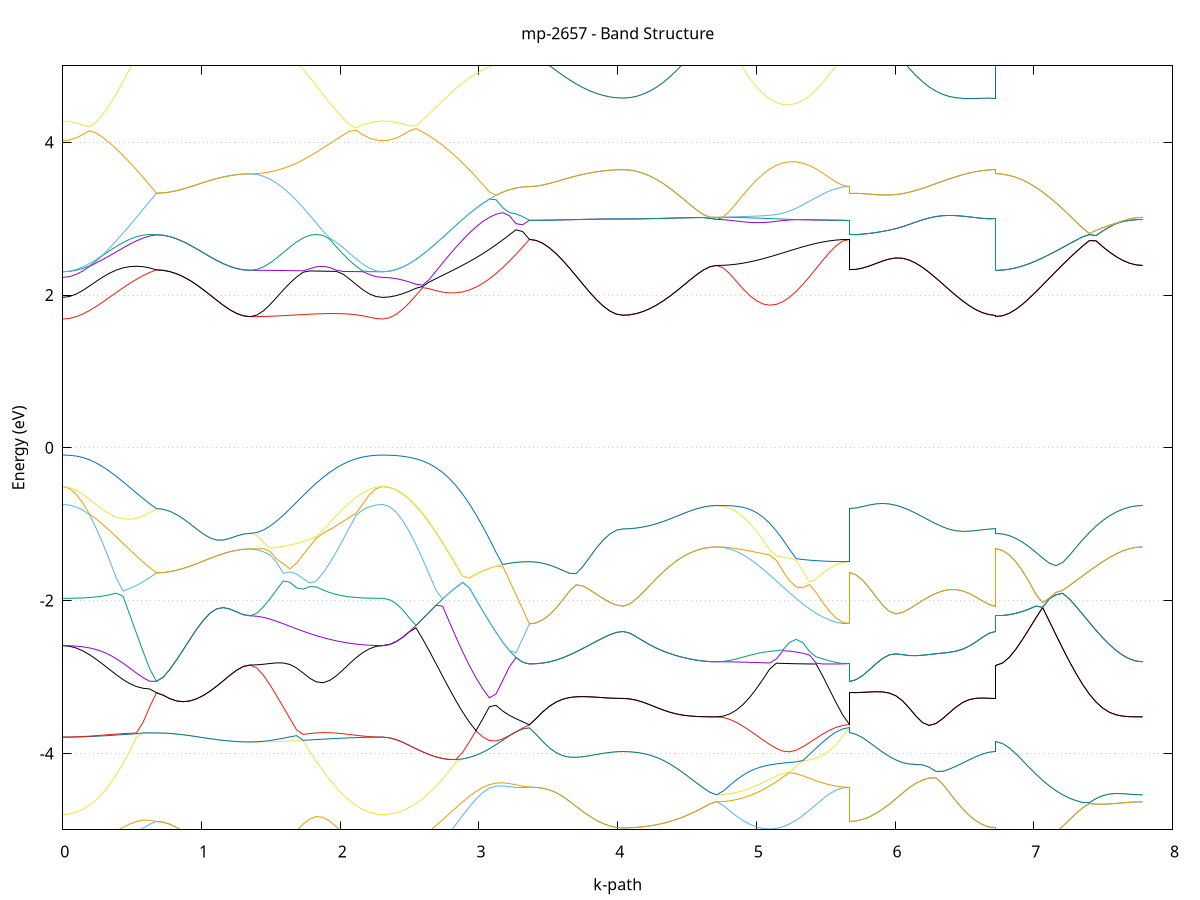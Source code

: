 set title 'mp-2657 - Band Structure'
set xlabel 'k-path'
set ylabel 'Energy (eV)'
set grid y
set yrange [-5:5]
set terminal png size 800,600
set output 'mp-2657_bands_gnuplot.png'
plot '-' using 1:2 with lines notitle, '-' using 1:2 with lines notitle, '-' using 1:2 with lines notitle, '-' using 1:2 with lines notitle, '-' using 1:2 with lines notitle, '-' using 1:2 with lines notitle, '-' using 1:2 with lines notitle, '-' using 1:2 with lines notitle, '-' using 1:2 with lines notitle, '-' using 1:2 with lines notitle, '-' using 1:2 with lines notitle, '-' using 1:2 with lines notitle, '-' using 1:2 with lines notitle, '-' using 1:2 with lines notitle, '-' using 1:2 with lines notitle, '-' using 1:2 with lines notitle, '-' using 1:2 with lines notitle, '-' using 1:2 with lines notitle, '-' using 1:2 with lines notitle, '-' using 1:2 with lines notitle, '-' using 1:2 with lines notitle, '-' using 1:2 with lines notitle, '-' using 1:2 with lines notitle, '-' using 1:2 with lines notitle, '-' using 1:2 with lines notitle, '-' using 1:2 with lines notitle, '-' using 1:2 with lines notitle, '-' using 1:2 with lines notitle, '-' using 1:2 with lines notitle, '-' using 1:2 with lines notitle, '-' using 1:2 with lines notitle, '-' using 1:2 with lines notitle, '-' using 1:2 with lines notitle, '-' using 1:2 with lines notitle, '-' using 1:2 with lines notitle, '-' using 1:2 with lines notitle, '-' using 1:2 with lines notitle, '-' using 1:2 with lines notitle, '-' using 1:2 with lines notitle, '-' using 1:2 with lines notitle, '-' using 1:2 with lines notitle, '-' using 1:2 with lines notitle
0.000000 -33.382951
0.048239 -33.382651
0.096479 -33.381551
0.144718 -33.379851
0.192958 -33.377451
0.241197 -33.374351
0.289437 -33.370751
0.337676 -33.366751
0.385916 -33.362251
0.434155 -33.357451
0.482394 -33.352651
0.530634 -33.347951
0.578873 -33.343951
0.627113 -33.340951
0.675352 -33.339551
0.675352 -33.339551
0.723592 -33.340851
0.771831 -33.344351
0.820071 -33.349351
0.868310 -33.355051
0.916549 -33.361051
0.964789 -33.366951
1.013028 -33.372551
1.061268 -33.377651
1.109507 -33.382251
1.157747 -33.386051
1.205986 -33.389151
1.254226 -33.391351
1.302465 -33.392651
1.350704 -33.393151
1.350704 -33.393151
1.398459 -33.393051
1.446214 -33.392851
1.493968 -33.392551
1.541723 -33.392151
1.589478 -33.391651
1.637232 -33.391051
1.684987 -33.390351
1.732741 -33.389651
1.780496 -33.388851
1.828251 -33.388051
1.876005 -33.387251
1.923760 -33.386451
1.971514 -33.385751
2.019269 -33.385051
2.067024 -33.384451
2.114778 -33.383951
2.162533 -33.383551
2.210287 -33.383251
2.258042 -33.383051
2.305797 -33.382951
2.305797 -33.382951
2.353879 -33.382451
2.401961 -33.380851
2.450043 -33.378151
2.498125 -33.374451
2.546207 -33.369851
2.594289 -33.364451
2.642371 -33.358151
2.690453 -33.351251
2.738535 -33.348751
2.786618 -33.377251
2.834700 -33.406151
2.882782 -33.434851
2.930864 -33.462851
2.978946 -33.489451
3.027028 -33.514151
3.075110 -33.536551
3.123192 -33.556151
3.171274 -33.572651
3.219356 -33.585551
3.267438 -33.594751
3.315521 -33.600051
3.363603 -33.601251
3.363603 -33.601251
3.411842 -33.601351
3.460082 -33.601651
3.508321 -33.602151
3.556560 -33.602851
3.604800 -33.603651
3.653039 -33.604651
3.701279 -33.605551
3.749518 -33.606551
3.797758 -33.607451
3.845997 -33.608251
3.894237 -33.608851
3.942476 -33.609351
3.990715 -33.609751
4.038955 -33.609851
4.038955 -33.609851
4.087194 -33.609751
4.135434 -33.609351
4.183673 -33.608851
4.231913 -33.608151
4.280152 -33.607251
4.328392 -33.606251
4.376631 -33.605251
4.424870 -33.604251
4.473110 -33.603251
4.521349 -33.602351
4.569589 -33.601651
4.617828 -33.601051
4.666068 -33.600751
4.714307 -33.600551
4.714307 -33.600551
4.762062 -33.600751
4.809816 -33.601351
4.857571 -33.602251
4.905326 -33.603451
4.953080 -33.604651
5.000835 -33.605951
5.048589 -33.607151
5.096344 -33.608051
5.144099 -33.608651
5.191853 -33.608851
5.239608 -33.608651
5.287362 -33.608151
5.335117 -33.607351
5.382872 -33.606351
5.430626 -33.605151
5.478381 -33.603951
5.526136 -33.602851
5.573890 -33.601951
5.621645 -33.601451
5.669399 -33.601251
5.669399 -33.339551
5.717481 -33.339051
5.765564 -33.337651
5.813646 -33.335351
5.861728 -33.332251
5.909810 -33.328451
5.957892 -33.324451
6.005974 -33.322251
6.054056 -33.332651
6.102138 -33.355151
6.150220 -33.381651
6.198302 -33.409751
6.246384 -33.438151
6.294467 -33.466151
6.342549 -33.493051
6.390631 -33.518151
6.438713 -33.541051
6.486795 -33.561251
6.534877 -33.578251
6.582959 -33.591851
6.631041 -33.601751
6.679123 -33.607751
6.727205 -33.609851
6.727205 -33.393151
6.775287 -33.392551
6.823369 -33.390951
6.871452 -33.388151
6.919534 -33.384351
6.967616 -33.379551
7.015698 -33.373851
7.063780 -33.367351
7.111862 -33.360151
7.159944 -33.352351
7.208026 -33.367151
7.256108 -33.396751
7.304190 -33.426251
7.352272 -33.454951
7.400355 -33.482351
7.448437 -33.507851
7.496519 -33.531051
7.544601 -33.551551
7.592683 -33.568751
7.640765 -33.582451
7.688847 -33.592451
7.736929 -33.598551
7.785011 -33.600551
e
0.000000 -33.382951
0.048239 -33.382551
0.096479 -33.381451
0.144718 -33.379551
0.192958 -33.376951
0.241197 -33.373651
0.289437 -33.369851
0.337676 -33.365451
0.385916 -33.360751
0.434155 -33.355851
0.482394 -33.350951
0.530634 -33.346351
0.578873 -33.342551
0.627113 -33.340151
0.675352 -33.339551
0.675352 -33.339551
0.723592 -33.340851
0.771831 -33.344351
0.820071 -33.349351
0.868310 -33.355051
0.916549 -33.361051
0.964789 -33.366951
1.013028 -33.372551
1.061268 -33.377651
1.109507 -33.382251
1.157747 -33.386051
1.205986 -33.389151
1.254226 -33.391351
1.302465 -33.392651
1.350704 -33.393151
1.350704 -33.393151
1.398459 -33.392351
1.446214 -33.389851
1.493968 -33.385851
1.541723 -33.380551
1.589478 -33.373951
1.637232 -33.366451
1.684987 -33.358451
1.732741 -33.350551
1.780496 -33.343851
1.828251 -33.339851
1.876005 -33.340151
1.923760 -33.344351
1.971514 -33.350751
2.019269 -33.357851
2.067024 -33.364751
2.114778 -33.370951
2.162533 -33.376051
2.210287 -33.379851
2.258042 -33.382151
2.305797 -33.382951
2.305797 -33.382951
2.353879 -33.382451
2.401961 -33.380851
2.450043 -33.378151
2.498125 -33.374451
2.546207 -33.369851
2.594289 -33.364451
2.642371 -33.358151
2.690453 -33.351251
2.738535 -33.343751
2.786618 -33.357851
2.834700 -33.388251
2.882782 -33.418551
2.930864 -33.448151
2.978946 -33.476351
3.027028 -33.502751
3.075110 -33.526851
3.123192 -33.548051
3.171274 -33.566151
3.219356 -33.580651
3.267438 -33.591551
3.315521 -33.598351
3.363603 -33.601251
3.363603 -33.601251
3.411842 -33.601351
3.460082 -33.601651
3.508321 -33.602151
3.556560 -33.602851
3.604800 -33.603651
3.653039 -33.604651
3.701279 -33.605551
3.749518 -33.606551
3.797758 -33.607451
3.845997 -33.608251
3.894237 -33.608851
3.942476 -33.609351
3.990715 -33.609751
4.038955 -33.609851
4.038955 -33.609851
4.087194 -33.609751
4.135434 -33.609351
4.183673 -33.608851
4.231913 -33.608151
4.280152 -33.607251
4.328392 -33.606251
4.376631 -33.605251
4.424870 -33.604251
4.473110 -33.603251
4.521349 -33.602351
4.569589 -33.601651
4.617828 -33.601051
4.666068 -33.600751
4.714307 -33.600551
4.714307 -33.600551
4.762062 -33.600651
4.809816 -33.600651
4.857571 -33.600851
4.905326 -33.600951
4.953080 -33.601151
5.000835 -33.601351
5.048589 -33.601551
5.096344 -33.601651
5.144099 -33.601851
5.191853 -33.601851
5.239608 -33.601951
5.287362 -33.601851
5.335117 -33.601851
5.382872 -33.601751
5.430626 -33.601651
5.478381 -33.601551
5.526136 -33.601351
5.573890 -33.601251
5.621645 -33.601251
5.669399 -33.601251
5.669399 -33.339551
5.717481 -33.339051
5.765564 -33.337651
5.813646 -33.335351
5.861728 -33.332251
5.909810 -33.328451
5.957892 -33.324451
6.005974 -33.322251
6.054056 -33.332651
6.102138 -33.355151
6.150220 -33.381651
6.198302 -33.409751
6.246384 -33.438151
6.294467 -33.466151
6.342549 -33.493051
6.390631 -33.518151
6.438713 -33.541051
6.486795 -33.561251
6.534877 -33.578251
6.582959 -33.591851
6.631041 -33.601751
6.679123 -33.607751
6.727205 -33.609851
6.727205 -33.393151
6.775287 -33.392551
6.823369 -33.390951
6.871452 -33.388151
6.919534 -33.384351
6.967616 -33.379551
7.015698 -33.373851
7.063780 -33.367351
7.111862 -33.360151
7.159944 -33.352351
7.208026 -33.367151
7.256108 -33.396751
7.304190 -33.426251
7.352272 -33.454951
7.400355 -33.482351
7.448437 -33.507851
7.496519 -33.531051
7.544601 -33.551551
7.592683 -33.568751
7.640765 -33.582451
7.688847 -33.592451
7.736929 -33.598551
7.785011 -33.600551
e
0.000000 -33.237951
0.048239 -33.238351
0.096479 -33.239651
0.144718 -33.241751
0.192958 -33.244651
0.241197 -33.248151
0.289437 -33.252451
0.337676 -33.257151
0.385916 -33.262251
0.434155 -33.267451
0.482394 -33.272651
0.530634 -33.277451
0.578873 -33.281451
0.627113 -33.283951
0.675352 -33.284651
0.675352 -33.284651
0.723592 -33.283351
0.771831 -33.279851
0.820071 -33.274951
0.868310 -33.269251
0.916549 -33.263251
0.964789 -33.257451
1.013028 -33.251851
1.061268 -33.246751
1.109507 -33.242351
1.157747 -33.238551
1.205986 -33.235551
1.254226 -33.233351
1.302465 -33.231951
1.350704 -33.231551
1.350704 -33.231551
1.398459 -33.232351
1.446214 -33.234851
1.493968 -33.238851
1.541723 -33.244251
1.589478 -33.250851
1.637232 -33.258351
1.684987 -33.266351
1.732741 -33.274151
1.780496 -33.280651
1.828251 -33.284251
1.876005 -33.283651
1.923760 -33.279151
1.971514 -33.272351
2.019269 -33.264751
2.067024 -33.257351
2.114778 -33.250751
2.162533 -33.245351
2.210287 -33.241251
2.258042 -33.238751
2.305797 -33.237951
2.305797 -33.237951
2.353879 -33.237851
2.401961 -33.237551
2.450043 -33.237051
2.498125 -33.236351
2.546207 -33.250651
2.594289 -33.271651
2.642371 -33.295351
2.690453 -33.321251
2.738535 -33.343751
2.786618 -33.335751
2.834700 -33.327451
2.882782 -33.319051
2.930864 -33.310451
2.978946 -33.301951
3.027028 -33.293551
3.075110 -33.285551
3.123192 -33.277851
3.171274 -33.270651
3.219356 -33.264151
3.267438 -33.258351
3.315521 -33.253751
3.363603 -33.251751
3.363603 -33.251751
3.411842 -33.251651
3.460082 -33.251351
3.508321 -33.250851
3.556560 -33.250251
3.604800 -33.249451
3.653039 -33.248651
3.701279 -33.247851
3.749518 -33.247051
3.797758 -33.246351
3.845997 -33.245751
3.894237 -33.245251
3.942476 -33.244951
3.990715 -33.244751
4.038955 -33.244651
4.038955 -33.244651
4.087194 -33.244751
4.135434 -33.244951
4.183673 -33.245451
4.231913 -33.246051
4.280152 -33.246851
4.328392 -33.247751
4.376631 -33.248651
4.424870 -33.249751
4.473110 -33.250751
4.521349 -33.251651
4.569589 -33.252451
4.617828 -33.252951
4.666068 -33.253351
4.714307 -33.253451
4.714307 -33.253451
4.762062 -33.253451
4.809816 -33.253451
4.857571 -33.253351
4.905326 -33.253351
4.953080 -33.253251
5.000835 -33.253151
5.048589 -33.252951
5.096344 -33.252851
5.144099 -33.252751
5.191853 -33.252551
5.239608 -33.252451
5.287362 -33.252351
5.335117 -33.252251
5.382872 -33.252051
5.430626 -33.251951
5.478381 -33.251951
5.526136 -33.251851
5.573890 -33.251851
5.621645 -33.251751
5.669399 -33.251751
5.669399 -33.284651
5.717481 -33.284651
5.765564 -33.284651
5.813646 -33.284951
5.861728 -33.285851
5.909810 -33.288251
5.957892 -33.293751
6.005974 -33.303251
6.054056 -33.306651
6.102138 -33.302251
6.150220 -33.296051
6.198302 -33.289351
6.246384 -33.282551
6.294467 -33.275851
6.342549 -33.269351
6.390631 -33.263351
6.438713 -33.257851
6.486795 -33.253151
6.534877 -33.249351
6.582959 -33.246951
6.631041 -33.245551
6.679123 -33.244851
6.727205 -33.244651
6.727205 -33.231551
6.775287 -33.231451
6.823369 -33.231151
6.871452 -33.230751
6.919534 -33.230151
6.967616 -33.237451
7.015698 -33.259051
7.063780 -33.283251
7.111862 -33.309751
7.159944 -33.337951
7.208026 -33.343951
7.256108 -33.335251
7.304190 -33.326351
7.352272 -33.317351
7.400355 -33.308351
7.448437 -33.299451
7.496519 -33.290751
7.544601 -33.282551
7.592683 -33.274751
7.640765 -33.267551
7.688847 -33.261051
7.736929 -33.255851
7.785011 -33.253451
e
0.000000 -33.237951
0.048239 -33.238351
0.096479 -33.239451
0.144718 -33.241451
0.192958 -33.244051
0.241197 -33.247451
0.289437 -33.251351
0.337676 -33.255851
0.385916 -33.260651
0.434155 -33.265751
0.482394 -33.270851
0.530634 -33.275751
0.578873 -33.280051
0.627113 -33.283251
0.675352 -33.284651
0.675352 -33.284651
0.723592 -33.283351
0.771831 -33.279851
0.820071 -33.274951
0.868310 -33.269251
0.916549 -33.263251
0.964789 -33.257451
1.013028 -33.251851
1.061268 -33.246751
1.109507 -33.242351
1.157747 -33.238551
1.205986 -33.235551
1.254226 -33.233351
1.302465 -33.231951
1.350704 -33.231551
1.350704 -33.231551
1.398459 -33.231551
1.446214 -33.231651
1.493968 -33.231851
1.541723 -33.232151
1.589478 -33.232451
1.637232 -33.232851
1.684987 -33.233351
1.732741 -33.233751
1.780496 -33.234251
1.828251 -33.234751
1.876005 -33.235251
1.923760 -33.235751
1.971514 -33.236251
2.019269 -33.236651
2.067024 -33.237051
2.114778 -33.237351
2.162533 -33.237551
2.210287 -33.237751
2.258042 -33.237851
2.305797 -33.237951
2.305797 -33.237951
2.353879 -33.237851
2.401961 -33.237551
2.450043 -33.237051
2.498125 -33.236351
2.546207 -33.235451
2.594289 -33.246851
2.642371 -33.271751
2.690453 -33.298951
2.738535 -33.327851
2.786618 -33.335751
2.834700 -33.327451
2.882782 -33.319051
2.930864 -33.310451
2.978946 -33.301951
3.027028 -33.293551
3.075110 -33.285551
3.123192 -33.277851
3.171274 -33.270651
3.219356 -33.264151
3.267438 -33.258351
3.315521 -33.253751
3.363603 -33.251751
3.363603 -33.251751
3.411842 -33.251651
3.460082 -33.251351
3.508321 -33.250851
3.556560 -33.250251
3.604800 -33.249451
3.653039 -33.248651
3.701279 -33.247851
3.749518 -33.247051
3.797758 -33.246351
3.845997 -33.245751
3.894237 -33.245251
3.942476 -33.244951
3.990715 -33.244751
4.038955 -33.244651
4.038955 -33.244651
4.087194 -33.244751
4.135434 -33.244951
4.183673 -33.245451
4.231913 -33.246051
4.280152 -33.246851
4.328392 -33.247751
4.376631 -33.248651
4.424870 -33.249751
4.473110 -33.250751
4.521349 -33.251651
4.569589 -33.252451
4.617828 -33.252951
4.666068 -33.253351
4.714307 -33.253451
4.714307 -33.253451
4.762062 -33.253251
4.809816 -33.252551
4.857571 -33.251551
4.905326 -33.250251
4.953080 -33.248751
5.000835 -33.247251
5.048589 -33.245951
5.096344 -33.244851
5.144099 -33.244151
5.191853 -33.243751
5.239608 -33.243851
5.287362 -33.244351
5.335117 -33.245151
5.382872 -33.246251
5.430626 -33.247551
5.478381 -33.248851
5.526136 -33.249951
5.573890 -33.250951
5.621645 -33.251551
5.669399 -33.251751
5.669399 -33.284651
5.717481 -33.284651
5.765564 -33.284651
5.813646 -33.284951
5.861728 -33.285851
5.909810 -33.288251
5.957892 -33.293751
6.005974 -33.303251
6.054056 -33.306651
6.102138 -33.302251
6.150220 -33.296051
6.198302 -33.289351
6.246384 -33.282551
6.294467 -33.275851
6.342549 -33.269351
6.390631 -33.263351
6.438713 -33.257851
6.486795 -33.253151
6.534877 -33.249351
6.582959 -33.246951
6.631041 -33.245551
6.679123 -33.244851
6.727205 -33.244651
6.727205 -33.231551
6.775287 -33.231451
6.823369 -33.231151
6.871452 -33.230751
6.919534 -33.230151
6.967616 -33.237451
7.015698 -33.259051
7.063780 -33.283251
7.111862 -33.309751
7.159944 -33.337951
7.208026 -33.343951
7.256108 -33.335251
7.304190 -33.326351
7.352272 -33.317351
7.400355 -33.308251
7.448437 -33.299451
7.496519 -33.290751
7.544601 -33.282551
7.592683 -33.274751
7.640765 -33.267551
7.688847 -33.261051
7.736929 -33.255851
7.785011 -33.253451
e
0.000000 -33.199251
0.048239 -33.199151
0.096479 -33.198851
0.144718 -33.198451
0.192958 -33.197851
0.241197 -33.197051
0.289437 -33.196151
0.337676 -33.195051
0.385916 -33.193851
0.434155 -33.192551
0.482394 -33.191151
0.530634 -33.189651
0.578873 -33.188151
0.627113 -33.186551
0.675352 -33.184951
0.675352 -33.184951
0.723592 -33.184951
0.771831 -33.184951
0.820071 -33.184951
0.868310 -33.184951
0.916549 -33.184951
0.964789 -33.184951
1.013028 -33.184951
1.061268 -33.184951
1.109507 -33.184951
1.157747 -33.184951
1.205986 -33.184951
1.254226 -33.184951
1.302465 -33.184951
1.350704 -33.184951
1.350704 -33.184951
1.398459 -33.185051
1.446214 -33.185251
1.493968 -33.185651
1.541723 -33.186251
1.589478 -33.187051
1.637232 -33.187851
1.684987 -33.188851
1.732741 -33.189851
1.780496 -33.190951
1.828251 -33.192051
1.876005 -33.193151
1.923760 -33.194251
1.971514 -33.195351
2.019269 -33.196251
2.067024 -33.197151
2.114778 -33.197851
2.162533 -33.198451
2.210287 -33.198851
2.258042 -33.199151
2.305797 -33.199251
2.305797 -33.199251
2.353879 -33.201351
2.401961 -33.207751
2.450043 -33.218251
2.498125 -33.232651
2.546207 -33.235451
2.594289 -33.234551
2.642371 -33.233551
2.690453 -33.232451
2.738535 -33.231451
2.786618 -33.230451
2.834700 -33.229551
2.882782 -33.228951
2.930864 -33.228551
2.978946 -33.228451
3.027028 -33.228651
3.075110 -33.229351
3.123192 -33.230451
3.171274 -33.232151
3.219356 -33.234251
3.267438 -33.236751
3.315521 -33.239351
3.363603 -33.240751
3.363603 -33.240751
3.411842 -33.240751
3.460082 -33.240751
3.508321 -33.240651
3.556560 -33.240651
3.604800 -33.240551
3.653039 -33.240451
3.701279 -33.240351
3.749518 -33.240251
3.797758 -33.240051
3.845997 -33.239851
3.894237 -33.239751
3.942476 -33.239551
3.990715 -33.239451
4.038955 -33.239451
4.038955 -33.239451
4.087194 -33.239451
4.135434 -33.239651
4.183673 -33.239851
4.231913 -33.240151
4.280152 -33.240451
4.328392 -33.240751
4.376631 -33.240951
4.424870 -33.241251
4.473110 -33.241451
4.521349 -33.241651
4.569589 -33.241751
4.617828 -33.241851
4.666068 -33.241951
4.714307 -33.241951
4.714307 -33.241951
4.762062 -33.241951
4.809816 -33.241951
4.857571 -33.241951
4.905326 -33.241851
4.953080 -33.241751
5.000835 -33.241751
5.048589 -33.241651
5.096344 -33.241551
5.144099 -33.241451
5.191853 -33.241351
5.239608 -33.241251
5.287362 -33.241151
5.335117 -33.241051
5.382872 -33.240951
5.430626 -33.240851
5.478381 -33.240851
5.526136 -33.240751
5.573890 -33.240751
5.621645 -33.240751
5.669399 -33.240751
5.669399 -33.184951
5.717481 -33.186951
5.765564 -33.192951
5.813646 -33.202451
5.861728 -33.214951
5.909810 -33.229151
5.957892 -33.242751
6.005974 -33.252251
6.054056 -33.256851
6.102138 -33.258151
6.150220 -33.257951
6.198302 -33.256851
6.246384 -33.255351
6.294467 -33.253651
6.342549 -33.251851
6.390631 -33.250151
6.438713 -33.248351
6.486795 -33.246651
6.534877 -33.244951
6.582959 -33.242951
6.631041 -33.241151
6.679123 -33.239851
6.727205 -33.239451
6.727205 -33.184951
6.775287 -33.187151
6.823369 -33.193651
6.871452 -33.204451
6.919534 -33.219151
6.967616 -33.229451
7.015698 -33.228751
7.063780 -33.227851
7.111862 -33.227051
7.159944 -33.226351
7.208026 -33.225651
7.256108 -33.225151
7.304190 -33.224851
7.352272 -33.224851
7.400355 -33.225251
7.448437 -33.225951
7.496519 -33.227151
7.544601 -33.228851
7.592683 -33.231151
7.640765 -33.233851
7.688847 -33.237051
7.736929 -33.240251
7.785011 -33.241951
e
0.000000 -33.170851
0.048239 -33.170951
0.096479 -33.171251
0.144718 -33.171651
0.192958 -33.172251
0.241197 -33.172951
0.289437 -33.173951
0.337676 -33.174951
0.385916 -33.176151
0.434155 -33.177451
0.482394 -33.178851
0.530634 -33.180351
0.578873 -33.181851
0.627113 -33.183351
0.675352 -33.184951
0.675352 -33.184951
0.723592 -33.184951
0.771831 -33.184951
0.820071 -33.184951
0.868310 -33.184951
0.916549 -33.184951
0.964789 -33.184951
1.013028 -33.184951
1.061268 -33.184951
1.109507 -33.184951
1.157747 -33.184951
1.205986 -33.184951
1.254226 -33.184951
1.302465 -33.184951
1.350704 -33.184951
1.350704 -33.184951
1.398459 -33.184851
1.446214 -33.184551
1.493968 -33.184151
1.541723 -33.183551
1.589478 -33.182851
1.637232 -33.182051
1.684987 -33.181051
1.732741 -33.180051
1.780496 -33.178951
1.828251 -33.177851
1.876005 -33.176751
1.923760 -33.175751
1.971514 -33.174651
2.019269 -33.173751
2.067024 -33.172951
2.114778 -33.172151
2.162533 -33.171651
2.210287 -33.171151
2.258042 -33.170951
2.305797 -33.170851
2.305797 -33.170851
2.353879 -33.173051
2.401961 -33.179851
2.450043 -33.190851
2.498125 -33.205951
2.546207 -33.224751
2.594289 -33.234551
2.642371 -33.233551
2.690453 -33.232451
2.738535 -33.231451
2.786618 -33.230451
2.834700 -33.229551
2.882782 -33.228951
2.930864 -33.228551
2.978946 -33.228451
3.027028 -33.228651
3.075110 -33.229351
3.123192 -33.230451
3.171274 -33.232151
3.219356 -33.234251
3.267438 -33.236751
3.315521 -33.239351
3.363603 -33.240751
3.363603 -33.240751
3.411842 -33.240751
3.460082 -33.240751
3.508321 -33.240651
3.556560 -33.240651
3.604800 -33.240551
3.653039 -33.240451
3.701279 -33.240351
3.749518 -33.240251
3.797758 -33.240051
3.845997 -33.239851
3.894237 -33.239751
3.942476 -33.239551
3.990715 -33.239451
4.038955 -33.239451
4.038955 -33.239451
4.087194 -33.239451
4.135434 -33.239651
4.183673 -33.239851
4.231913 -33.240151
4.280152 -33.240451
4.328392 -33.240751
4.376631 -33.240951
4.424870 -33.241251
4.473110 -33.241451
4.521349 -33.241651
4.569589 -33.241751
4.617828 -33.241851
4.666068 -33.241951
4.714307 -33.241951
4.714307 -33.241951
4.762062 -33.241951
4.809816 -33.241851
4.857571 -33.241651
4.905326 -33.241451
4.953080 -33.241251
5.000835 -33.241051
5.048589 -33.240751
5.096344 -33.240551
5.144099 -33.240351
5.191853 -33.240251
5.239608 -33.240151
5.287362 -33.240151
5.335117 -33.240151
5.382872 -33.240251
5.430626 -33.240351
5.478381 -33.240451
5.526136 -33.240551
5.573890 -33.240651
5.621645 -33.240751
5.669399 -33.240751
5.669399 -33.184951
5.717481 -33.186951
5.765564 -33.192951
5.813646 -33.202451
5.861728 -33.214951
5.909810 -33.229151
5.957892 -33.242751
6.005974 -33.252251
6.054056 -33.256851
6.102138 -33.258151
6.150220 -33.257951
6.198302 -33.256851
6.246384 -33.255351
6.294467 -33.253651
6.342549 -33.251851
6.390631 -33.250151
6.438713 -33.248351
6.486795 -33.246651
6.534877 -33.244951
6.582959 -33.242951
6.631041 -33.241151
6.679123 -33.239851
6.727205 -33.239451
6.727205 -33.184951
6.775287 -33.187151
6.823369 -33.193651
6.871452 -33.204451
6.919534 -33.219151
6.967616 -33.229451
7.015698 -33.228751
7.063780 -33.227851
7.111862 -33.227051
7.159944 -33.226351
7.208026 -33.225651
7.256108 -33.225151
7.304190 -33.224851
7.352272 -33.224851
7.400355 -33.225251
7.448437 -33.225951
7.496519 -33.227151
7.544601 -33.228851
7.592683 -33.231151
7.640765 -33.233851
7.688847 -33.237051
7.736929 -33.240251
7.785011 -33.241951
e
0.000000 -18.169651
0.048239 -18.165451
0.096479 -18.152551
0.144718 -18.131151
0.192958 -18.101651
0.241197 -18.064051
0.289437 -18.019051
0.337676 -17.967051
0.385916 -17.908451
0.434155 -17.844251
0.482394 -17.775051
0.530634 -17.701951
0.578873 -17.625851
0.627113 -17.548151
0.675352 -17.470351
0.675352 -17.470351
0.723592 -17.471051
0.771831 -17.473351
0.820071 -17.477051
0.868310 -17.481751
0.916549 -17.487351
0.964789 -17.493551
1.013028 -17.499951
1.061268 -17.506251
1.109507 -17.512151
1.157747 -17.517351
1.205986 -17.521551
1.254226 -17.524751
1.302465 -17.526751
1.350704 -17.527351
1.350704 -17.527351
1.398459 -17.530751
1.446214 -17.540951
1.493968 -17.557851
1.541723 -17.581351
1.589478 -17.611051
1.637232 -17.646751
1.684987 -17.687751
1.732741 -17.733051
1.780496 -17.781751
1.828251 -17.832451
1.876005 -17.884051
1.923760 -17.934951
1.971514 -17.983751
2.019269 -18.029151
2.067024 -18.069651
2.114778 -18.104351
2.162533 -18.132451
2.210287 -18.153051
2.258042 -18.165551
2.305797 -18.169651
2.305797 -18.169651
2.353879 -18.164451
2.401961 -18.148351
2.450043 -18.121751
2.498125 -18.085151
2.546207 -18.039051
2.594289 -17.984051
2.642371 -17.921051
2.690453 -17.850551
2.738535 -17.774051
2.786618 -17.692351
2.834700 -17.606551
2.882782 -17.518051
2.930864 -17.427951
2.978946 -17.337551
3.027028 -17.248151
3.075110 -17.160951
3.123192 -17.077351
3.171274 -16.998351
3.219356 -16.925151
3.267438 -16.858651
3.315521 -16.831651
3.363603 -16.834051
3.363603 -16.834051
3.411842 -16.847651
3.460082 -16.875751
3.508321 -16.907051
3.556560 -16.938451
3.604800 -16.968551
3.653039 -16.996751
3.701279 -17.022551
3.749518 -17.045551
3.797758 -17.065451
3.845997 -17.082151
3.894237 -17.095251
3.942476 -17.104751
3.990715 -17.110451
4.038955 -17.112451
4.038955 -17.112451
4.087194 -17.110651
4.135434 -17.105551
4.183673 -17.097151
4.231913 -17.085551
4.280152 -17.071051
4.328392 -17.053851
4.376631 -17.034551
4.424870 -17.013651
4.473110 -16.991951
4.521349 -16.970251
4.569589 -16.950151
4.617828 -16.933251
4.666068 -16.921751
4.714307 -16.917651
4.714307 -16.917651
4.762062 -16.926151
4.809816 -16.948051
4.857571 -16.977351
4.905326 -17.008651
4.953080 -17.038751
5.000835 -17.065551
5.048589 -17.087451
5.096344 -17.103351
5.144099 -17.112751
5.191853 -17.115051
5.239608 -17.110251
5.287362 -17.098251
5.335117 -17.079251
5.382872 -17.053651
5.430626 -17.021951
5.478381 -16.984951
5.526136 -16.943851
5.573890 -16.900151
5.621645 -16.857851
5.669399 -16.834051
5.669399 -17.470351
5.717481 -17.466151
5.765564 -17.453951
5.813646 -17.433951
5.861728 -17.406551
5.909810 -17.372651
5.957892 -17.333451
6.005974 -17.290051
6.054056 -17.244151
6.102138 -17.198051
6.150220 -17.154251
6.198302 -17.116351
6.246384 -17.087351
6.294467 -17.069451
6.342549 -17.062451
6.390631 -17.064051
6.438713 -17.070951
6.486795 -17.080451
6.534877 -17.090451
6.582959 -17.099351
6.631041 -17.106451
6.679123 -17.110851
6.727205 -17.112451
6.727205 -17.527351
6.775287 -17.523051
6.823369 -17.510051
6.871452 -17.488751
6.919534 -17.459451
6.967616 -17.422651
7.015698 -17.379251
7.063780 -17.329751
7.111862 -17.275451
7.159944 -17.217251
7.208026 -17.156351
7.256108 -17.093751
7.304190 -17.031051
7.352272 -16.969151
7.400355 -16.909551
7.448437 -16.853451
7.496519 -16.840551
7.544601 -16.863151
7.592683 -16.882251
7.640765 -16.897551
7.688847 -16.908551
7.736929 -16.915351
7.785011 -16.917651
e
0.000000 -17.033151
0.048239 -17.033451
0.096479 -17.034451
0.144718 -17.036451
0.192958 -17.040551
0.241197 -17.047851
0.289437 -17.060051
0.337676 -17.079151
0.385916 -17.107151
0.434155 -17.145751
0.482394 -17.195151
0.530634 -17.254251
0.578873 -17.321251
0.627113 -17.393951
0.675352 -17.470351
0.675352 -17.470351
0.723592 -17.471051
0.771831 -17.473351
0.820071 -17.477051
0.868310 -17.481751
0.916549 -17.487351
0.964789 -17.493551
1.013028 -17.499951
1.061268 -17.506251
1.109507 -17.512151
1.157747 -17.517351
1.205986 -17.521551
1.254226 -17.524751
1.302465 -17.526751
1.350704 -17.527351
1.350704 -17.527351
1.398459 -17.522751
1.446214 -17.508751
1.493968 -17.485951
1.541723 -17.454951
1.589478 -17.416751
1.637232 -17.372651
1.684987 -17.324351
1.732741 -17.273851
1.780496 -17.223751
1.828251 -17.176651
1.876005 -17.135251
1.923760 -17.101551
1.971514 -17.076251
2.019269 -17.058551
2.067024 -17.047151
2.114778 -17.040251
2.162533 -17.036451
2.210287 -17.034351
2.258042 -17.033451
2.305797 -17.033151
2.305797 -17.033151
2.353879 -17.030051
2.401961 -17.020851
2.450043 -17.005751
2.498125 -16.985151
2.546207 -16.959851
2.594289 -16.930351
2.642371 -16.897751
2.690453 -16.862551
2.738535 -16.826451
2.786618 -16.790251
2.834700 -16.755251
2.882782 -16.722651
2.930864 -16.693551
2.978946 -16.694951
3.027028 -16.724851
3.075110 -16.752051
3.123192 -16.776051
3.171274 -16.796451
3.219356 -16.812751
3.267438 -16.824551
3.315521 -16.831651
3.363603 -16.834051
3.363603 -16.834051
3.411842 -16.847651
3.460082 -16.875751
3.508321 -16.907051
3.556560 -16.938451
3.604800 -16.968551
3.653039 -16.996751
3.701279 -17.022551
3.749518 -17.045551
3.797758 -17.065451
3.845997 -17.082151
3.894237 -17.095251
3.942476 -17.104751
3.990715 -17.110451
4.038955 -17.112451
4.038955 -17.112451
4.087194 -17.110651
4.135434 -17.105551
4.183673 -17.097151
4.231913 -17.085551
4.280152 -17.071051
4.328392 -17.053851
4.376631 -17.034551
4.424870 -17.013651
4.473110 -16.991951
4.521349 -16.970251
4.569589 -16.950151
4.617828 -16.933251
4.666068 -16.921751
4.714307 -16.917651
4.714307 -16.917651
4.762062 -16.917151
4.809816 -16.915651
4.857571 -16.913051
4.905326 -16.909651
4.953080 -16.905451
5.000835 -16.900551
5.048589 -16.895051
5.096344 -16.889051
5.144099 -16.882751
5.191853 -16.876251
5.239608 -16.869651
5.287362 -16.863251
5.335117 -16.857151
5.382872 -16.851551
5.430626 -16.846451
5.478381 -16.842151
5.526136 -16.838651
5.573890 -16.836151
5.621645 -16.834551
5.669399 -16.834051
5.669399 -17.470351
5.717481 -17.466151
5.765564 -17.453951
5.813646 -17.433951
5.861728 -17.406551
5.909810 -17.372651
5.957892 -17.333451
6.005974 -17.290051
6.054056 -17.244151
6.102138 -17.198051
6.150220 -17.154251
6.198302 -17.116351
6.246384 -17.087351
6.294467 -17.069451
6.342549 -17.062451
6.390631 -17.064051
6.438713 -17.070951
6.486795 -17.080451
6.534877 -17.090451
6.582959 -17.099351
6.631041 -17.106451
6.679123 -17.110851
6.727205 -17.112451
6.727205 -17.527351
6.775287 -17.523051
6.823369 -17.510051
6.871452 -17.488751
6.919534 -17.459451
6.967616 -17.422651
7.015698 -17.379251
7.063780 -17.329751
7.111862 -17.275451
7.159944 -17.217251
7.208026 -17.156351
7.256108 -17.093751
7.304190 -17.031051
7.352272 -16.969151
7.400355 -16.909551
7.448437 -16.853451
7.496519 -16.840551
7.544601 -16.863151
7.592683 -16.882251
7.640765 -16.897551
7.688847 -16.908551
7.736929 -16.915351
7.785011 -16.917651
e
0.000000 -16.354751
0.048239 -16.359151
0.096479 -16.371951
0.144718 -16.392251
0.192958 -16.418851
0.241197 -16.449851
0.289437 -16.482651
0.337676 -16.514251
0.385916 -16.541651
0.434155 -16.562351
0.482394 -16.575051
0.530634 -16.579851
0.578873 -16.577351
0.627113 -16.569051
0.675352 -16.556251
0.675352 -16.556251
0.723592 -16.555151
0.771831 -16.551951
0.820071 -16.546851
0.868310 -16.540051
0.916549 -16.531951
0.964789 -16.523051
1.013028 -16.513751
1.061268 -16.504551
1.109507 -16.495951
1.157747 -16.488251
1.205986 -16.481951
1.254226 -16.477151
1.302465 -16.474251
1.350704 -16.473151
1.350704 -16.473151
1.398459 -16.475851
1.446214 -16.483551
1.493968 -16.495651
1.541723 -16.511051
1.589478 -16.528251
1.637232 -16.545751
1.684987 -16.561851
1.732741 -16.574451
1.780496 -16.581551
1.828251 -16.581351
1.876005 -16.572451
1.923760 -16.554451
1.971514 -16.528151
2.019269 -16.495951
2.067024 -16.461151
2.114778 -16.427251
2.162533 -16.397651
2.210287 -16.374451
2.258042 -16.359851
2.305797 -16.354751
2.305797 -16.354751
2.353879 -16.357351
2.401961 -16.364651
2.450043 -16.376651
2.498125 -16.393151
2.546207 -16.413851
2.594289 -16.438151
2.642371 -16.465551
2.690453 -16.495651
2.738535 -16.527751
2.786618 -16.561251
2.834700 -16.595451
2.882782 -16.629451
2.930864 -16.663051
2.978946 -16.694951
3.027028 -16.724851
3.075110 -16.752051
3.123192 -16.776051
3.171274 -16.796451
3.219356 -16.812751
3.267438 -16.824551
3.315521 -16.799951
3.363603 -16.749751
3.363603 -16.749751
3.411842 -16.735651
3.460082 -16.706751
3.508321 -16.673951
3.556560 -16.640751
3.604800 -16.608451
3.653039 -16.577651
3.701279 -16.549251
3.749518 -16.523551
3.797758 -16.501051
3.845997 -16.482051
3.894237 -16.467051
3.942476 -16.456151
3.990715 -16.449451
4.038955 -16.447251
4.038955 -16.447251
4.087194 -16.449051
4.135434 -16.454351
4.183673 -16.462951
4.231913 -16.474851
4.280152 -16.489551
4.328392 -16.506951
4.376631 -16.526451
4.424870 -16.547651
4.473110 -16.569651
4.521349 -16.591551
4.569589 -16.611951
4.617828 -16.629151
4.666068 -16.640851
4.714307 -16.645051
4.714307 -16.645051
4.762062 -16.645651
4.809816 -16.647551
4.857571 -16.650651
4.905326 -16.654951
4.953080 -16.660251
5.000835 -16.666451
5.048589 -16.673451
5.096344 -16.681051
5.144099 -16.688951
5.191853 -16.697051
5.239608 -16.705251
5.287362 -16.713251
5.335117 -16.720951
5.382872 -16.727951
5.430626 -16.734151
5.478381 -16.739551
5.526136 -16.743851
5.573890 -16.747151
5.621645 -16.749051
5.669399 -16.749751
5.669399 -16.556251
5.717481 -16.558051
5.765564 -16.563851
5.813646 -16.572951
5.861728 -16.585351
5.909810 -16.600351
5.957892 -16.617451
6.005974 -16.635451
6.054056 -16.653351
6.102138 -16.669351
6.150220 -16.681251
6.198302 -16.686451
6.246384 -16.682251
6.294467 -16.667051
6.342549 -16.642151
6.390631 -16.610351
6.438713 -16.575451
6.486795 -16.541051
6.534877 -16.509651
6.582959 -16.483351
6.631041 -16.463651
6.679123 -16.451451
6.727205 -16.447251
6.727205 -16.473151
6.775287 -16.475351
6.823369 -16.482151
6.871452 -16.493251
6.919534 -16.508351
6.967616 -16.527351
7.015698 -16.549651
7.063780 -16.574851
7.111862 -16.602651
7.159944 -16.632251
7.208026 -16.663351
7.256108 -16.694851
7.304190 -16.726551
7.352272 -16.757451
7.400355 -16.787251
7.448437 -16.815151
7.496519 -16.801951
7.544601 -16.756351
7.592683 -16.717551
7.640765 -16.686351
7.688847 -16.663451
7.736929 -16.649551
7.785011 -16.645051
e
0.000000 -16.354751
0.048239 -16.356451
0.096479 -16.360951
0.144718 -16.368451
0.192958 -16.378751
0.241197 -16.391651
0.289437 -16.406651
0.337676 -16.423651
0.385916 -16.442151
0.434155 -16.461751
0.482394 -16.481951
0.530634 -16.502251
0.578873 -16.521851
0.627113 -16.540151
0.675352 -16.556251
0.675352 -16.556251
0.723592 -16.555151
0.771831 -16.551951
0.820071 -16.546851
0.868310 -16.540051
0.916549 -16.531951
0.964789 -16.523051
1.013028 -16.513751
1.061268 -16.504551
1.109507 -16.495951
1.157747 -16.488251
1.205986 -16.481951
1.254226 -16.477151
1.302465 -16.474251
1.350704 -16.473151
1.350704 -16.473151
1.398459 -16.472451
1.446214 -16.470451
1.493968 -16.466951
1.541723 -16.462251
1.589478 -16.456351
1.637232 -16.449451
1.684987 -16.441651
1.732741 -16.433251
1.780496 -16.424251
1.828251 -16.414951
1.876005 -16.405751
1.923760 -16.396651
1.971514 -16.388051
2.019269 -16.379951
2.067024 -16.372751
2.114778 -16.366551
2.162533 -16.361551
2.210287 -16.357851
2.258042 -16.355651
2.305797 -16.354751
2.305797 -16.354751
2.353879 -16.357351
2.401961 -16.364651
2.450043 -16.376651
2.498125 -16.393151
2.546207 -16.413851
2.594289 -16.438151
2.642371 -16.465551
2.690453 -16.495651
2.738535 -16.527751
2.786618 -16.561251
2.834700 -16.595451
2.882782 -16.629451
2.930864 -16.663051
2.978946 -16.669251
3.027028 -16.650651
3.075110 -16.639151
3.123192 -16.635251
3.171274 -16.639851
3.219356 -16.653451
3.267438 -16.676151
3.315521 -16.708351
3.363603 -16.749751
3.363603 -16.749751
3.411842 -16.735651
3.460082 -16.706751
3.508321 -16.673951
3.556560 -16.640751
3.604800 -16.608451
3.653039 -16.577651
3.701279 -16.549251
3.749518 -16.523551
3.797758 -16.501051
3.845997 -16.482051
3.894237 -16.467051
3.942476 -16.456151
3.990715 -16.449451
4.038955 -16.447251
4.038955 -16.447251
4.087194 -16.449051
4.135434 -16.454351
4.183673 -16.462951
4.231913 -16.474851
4.280152 -16.489551
4.328392 -16.506951
4.376631 -16.526451
4.424870 -16.547651
4.473110 -16.569651
4.521349 -16.591551
4.569589 -16.611951
4.617828 -16.629151
4.666068 -16.640851
4.714307 -16.645051
4.714307 -16.645051
4.762062 -16.636351
4.809816 -16.613751
4.857571 -16.583551
4.905326 -16.551051
4.953080 -16.519851
5.000835 -16.492351
5.048589 -16.469951
5.096344 -16.454051
5.144099 -16.445351
5.191853 -16.444251
5.239608 -16.451051
5.287362 -16.465751
5.335117 -16.487751
5.382872 -16.516751
5.430626 -16.551751
5.478381 -16.591951
5.526136 -16.635851
5.573890 -16.681751
5.621645 -16.725451
5.669399 -16.749751
5.669399 -16.556251
5.717481 -16.558051
5.765564 -16.563851
5.813646 -16.572951
5.861728 -16.585351
5.909810 -16.600351
5.957892 -16.617451
6.005974 -16.635451
6.054056 -16.653351
6.102138 -16.669351
6.150220 -16.681251
6.198302 -16.686451
6.246384 -16.682251
6.294467 -16.667051
6.342549 -16.642151
6.390631 -16.610351
6.438713 -16.575451
6.486795 -16.541051
6.534877 -16.509651
6.582959 -16.483351
6.631041 -16.463651
6.679123 -16.451451
6.727205 -16.447251
6.727205 -16.473151
6.775287 -16.475351
6.823369 -16.482151
6.871452 -16.493251
6.919534 -16.508351
6.967616 -16.527351
7.015698 -16.549651
7.063780 -16.574851
7.111862 -16.602651
7.159944 -16.632251
7.208026 -16.663351
7.256108 -16.694851
7.304190 -16.726551
7.352272 -16.757451
7.400355 -16.787251
7.448437 -16.815151
7.496519 -16.801951
7.544601 -16.756351
7.592683 -16.717551
7.640765 -16.686351
7.688847 -16.663451
7.736929 -16.649551
7.785011 -16.645051
e
0.000000 -5.712751
0.048239 -5.704351
0.096479 -5.679551
0.144718 -5.639251
0.192958 -5.585051
0.241197 -5.519251
0.289437 -5.444351
0.337676 -5.363351
0.385916 -5.279451
0.434155 -5.195951
0.482394 -5.115851
0.530634 -5.042151
0.578873 -4.978251
0.627113 -4.927051
0.675352 -4.891651
0.675352 -4.891651
0.723592 -4.900851
0.771831 -4.927651
0.820071 -4.969751
0.868310 -5.023651
0.916549 -5.085451
0.964789 -5.151051
1.013028 -5.216851
1.061268 -5.279451
1.109507 -5.336351
1.157747 -5.385451
1.205986 -5.425151
1.254226 -5.454351
1.302465 -5.472151
1.350704 -5.478151
1.350704 -5.478151
1.398459 -5.478251
1.446214 -5.478551
1.493968 -5.479051
1.541723 -5.479751
1.589478 -5.480751
1.637232 -5.482151
1.684987 -5.484051
1.732741 -5.486751
1.780496 -5.490451
1.828251 -5.495651
1.876005 -5.502951
1.923760 -5.513251
1.971514 -5.528051
2.019269 -5.548751
2.067024 -5.576751
2.114778 -5.611251
2.162533 -5.648451
2.210287 -5.681751
2.258042 -5.704651
2.305797 -5.712751
2.305797 -5.712751
2.353879 -5.705151
2.401961 -5.682651
2.450043 -5.645351
2.498125 -5.593951
2.546207 -5.528951
2.594289 -5.451551
2.642371 -5.362751
2.690453 -5.264051
2.738535 -5.157251
2.786618 -5.044451
2.834700 -4.928351
2.882782 -4.812151
2.930864 -4.700151
2.978946 -4.597851
3.027028 -4.513251
3.075110 -4.455151
3.123192 -4.428351
3.171274 -4.426351
3.219356 -4.435651
3.267438 -4.444851
3.315521 -4.447651
3.363603 -4.441951
3.363603 -4.441951
3.411842 -4.445251
3.460082 -4.456151
3.508321 -4.477851
3.556560 -4.513651
3.604800 -4.564451
3.653039 -4.626751
3.701279 -4.694051
3.749518 -4.760651
3.797758 -4.821951
3.845997 -4.875151
3.894237 -4.918051
3.942476 -4.949551
3.990715 -4.968751
4.038955 -4.975251
4.038955 -4.975251
4.087194 -4.973651
4.135434 -4.968851
4.183673 -4.960751
4.231913 -4.949151
4.280152 -4.933851
4.328392 -4.914751
4.376631 -4.891351
4.424870 -4.863651
4.473110 -4.831251
4.521349 -4.794151
4.569589 -4.752451
4.617828 -4.706951
4.666068 -4.660751
4.714307 -4.633151
4.714307 -4.633151
4.762062 -4.681851
4.809816 -4.753951
4.857571 -4.821751
4.905326 -4.880351
4.953080 -4.927551
5.000835 -4.961951
5.048589 -4.982751
5.096344 -4.989251
5.144099 -4.981351
5.191853 -4.959051
5.239608 -4.922951
5.287362 -4.873851
5.335117 -4.813351
5.382872 -4.743951
5.430626 -4.669451
5.478381 -4.595951
5.526136 -4.530951
5.573890 -4.481551
5.621645 -4.451751
5.669399 -4.441951
5.669399 -4.891651
5.717481 -4.884951
5.765564 -4.864951
5.813646 -4.832151
5.861728 -4.787151
5.909810 -4.731251
5.957892 -4.666051
6.005974 -4.594351
6.054056 -4.520151
6.102138 -4.449651
6.150220 -4.390751
6.198302 -4.348651
6.246384 -4.321551
6.294467 -4.320951
6.342549 -4.399551
6.390631 -4.511151
6.438713 -4.622551
6.486795 -4.724351
6.534877 -4.811751
6.582959 -4.882051
6.631041 -4.933451
6.679123 -4.964751
6.727205 -4.975251
6.727205 -5.478151
6.775287 -5.471951
6.823369 -5.453651
6.871452 -5.423451
6.919534 -5.381951
6.967616 -5.329851
7.015698 -5.268151
7.063780 -5.198151
7.111862 -5.121351
7.159944 -5.039651
7.208026 -4.955051
7.256108 -4.870151
7.304190 -4.787951
7.352272 -4.711751
7.400355 -4.657051
7.448437 -4.664551
7.496519 -4.665751
7.544601 -4.662051
7.592683 -4.655351
7.640765 -4.647451
7.688847 -4.640151
7.736929 -4.635051
7.785011 -4.633151
e
0.000000 -5.277151
0.048239 -5.272251
0.096479 -5.257551
0.144718 -5.233551
0.192958 -5.201051
0.241197 -5.161051
0.289437 -5.115351
0.337676 -5.065951
0.385916 -5.015351
0.434155 -4.967051
0.482394 -4.924751
0.530634 -4.892651
0.578873 -4.874851
0.627113 -4.874051
0.675352 -4.891651
0.675352 -4.891651
0.723592 -4.900851
0.771831 -4.927651
0.820071 -4.969751
0.868310 -5.023651
0.916549 -5.085451
0.964789 -5.151051
1.013028 -5.216851
1.061268 -5.279451
1.109507 -5.336351
1.157747 -5.385451
1.205986 -5.425151
1.254226 -5.454351
1.302465 -5.472151
1.350704 -5.478151
1.350704 -5.478151
1.398459 -5.466351
1.446214 -5.431451
1.493968 -5.375051
1.541723 -5.300051
1.589478 -5.210551
1.637232 -5.112451
1.684987 -5.013751
1.732741 -4.924951
1.780496 -4.858551
1.828251 -4.827151
1.876005 -4.837351
1.923760 -4.885551
1.971514 -4.959151
2.019269 -5.041851
2.067024 -5.119451
2.114778 -5.182551
2.162533 -5.227751
2.210287 -5.256651
2.258042 -5.272251
2.305797 -5.277151
2.305797 -5.277151
2.353879 -5.271451
2.401961 -5.254451
2.450043 -5.226251
2.498125 -5.187551
2.546207 -5.139051
2.594289 -5.081651
2.642371 -5.016551
2.690453 -4.945151
2.738535 -4.869051
2.786618 -4.790251
2.834700 -4.710951
2.882782 -4.633751
2.930864 -4.561651
2.978946 -4.497851
3.027028 -4.445851
3.075110 -4.408951
3.123192 -4.388951
3.171274 -4.385351
3.219356 -4.394751
3.267438 -4.411351
3.315521 -4.428751
3.363603 -4.441951
3.363603 -4.441951
3.411842 -4.445251
3.460082 -4.456151
3.508321 -4.477851
3.556560 -4.513651
3.604800 -4.564451
3.653039 -4.626751
3.701279 -4.694051
3.749518 -4.760651
3.797758 -4.821951
3.845997 -4.875151
3.894237 -4.918051
3.942476 -4.949551
3.990715 -4.968751
4.038955 -4.975251
4.038955 -4.975251
4.087194 -4.973651
4.135434 -4.968851
4.183673 -4.960751
4.231913 -4.949151
4.280152 -4.933851
4.328392 -4.914751
4.376631 -4.891351
4.424870 -4.863651
4.473110 -4.831251
4.521349 -4.794151
4.569589 -4.752451
4.617828 -4.706951
4.666068 -4.660751
4.714307 -4.633151
4.714307 -4.633151
4.762062 -4.630051
4.809816 -4.620451
4.857571 -4.604451
4.905326 -4.581951
4.953080 -4.552951
5.000835 -4.517351
5.048589 -4.475251
5.096344 -4.426651
5.144099 -4.371451
5.191853 -4.310051
5.239608 -4.252751
5.287362 -4.264951
5.335117 -4.292851
5.382872 -4.326051
5.430626 -4.358551
5.478381 -4.387351
5.526136 -4.410751
5.573890 -4.427951
5.621645 -4.438451
5.669399 -4.441951
5.669399 -4.891651
5.717481 -4.884951
5.765564 -4.864951
5.813646 -4.832151
5.861728 -4.787151
5.909810 -4.731251
5.957892 -4.666051
6.005974 -4.594351
6.054056 -4.520151
6.102138 -4.449651
6.150220 -4.390751
6.198302 -4.348651
6.246384 -4.321551
6.294467 -4.320951
6.342549 -4.399551
6.390631 -4.511151
6.438713 -4.622551
6.486795 -4.724351
6.534877 -4.811751
6.582959 -4.882051
6.631041 -4.933451
6.679123 -4.964751
6.727205 -4.975251
6.727205 -5.478151
6.775287 -5.471951
6.823369 -5.453651
6.871452 -5.423451
6.919534 -5.381951
6.967616 -5.329851
7.015698 -5.268151
7.063780 -5.198151
7.111862 -5.121351
7.159944 -5.039651
7.208026 -4.955051
7.256108 -4.870151
7.304190 -4.787951
7.352272 -4.711751
7.400355 -4.657051
7.448437 -4.664551
7.496519 -4.665651
7.544601 -4.662051
7.592683 -4.655351
7.640765 -4.647451
7.688847 -4.640151
7.736929 -4.635051
7.785011 -4.633151
e
0.000000 -4.801651
0.048239 -4.794051
0.096479 -4.770951
0.144718 -4.732051
0.192958 -4.676951
0.241197 -4.604851
0.289437 -4.515051
0.337676 -4.406651
0.385916 -4.279451
0.434155 -4.133451
0.482394 -3.969251
0.530634 -3.788351
0.578873 -3.738751
0.627113 -3.735051
0.675352 -3.732351
0.675352 -3.732351
0.723592 -3.734051
0.771831 -3.738751
0.820071 -3.746451
0.868310 -3.756351
0.916549 -3.768151
0.964789 -3.780951
1.013028 -3.794251
1.061268 -3.807151
1.109507 -3.819251
1.157747 -3.829951
1.205986 -3.838751
1.254226 -3.845251
1.302465 -3.849251
1.350704 -3.850651
1.350704 -3.850651
1.398459 -3.850251
1.446214 -3.849051
1.493968 -3.847151
1.541723 -3.844651
1.589478 -3.841351
1.637232 -3.837651
1.684987 -3.833351
1.732741 -3.835751
1.780496 -3.974951
1.828251 -4.107051
1.876005 -4.230651
1.923760 -4.344551
1.971514 -4.447651
2.019269 -4.539051
2.067024 -4.617751
2.114778 -4.683151
2.162533 -4.734651
2.210287 -4.771751
2.258042 -4.794151
2.305797 -4.801651
2.305797 -4.801651
2.353879 -4.795851
2.401961 -4.778251
2.450043 -4.749051
2.498125 -4.708151
2.546207 -4.655951
2.594289 -4.592251
2.642371 -4.517451
2.690453 -4.431751
2.738535 -4.335251
2.786618 -4.228351
2.834700 -4.111351
2.882782 -4.072351
2.930864 -4.053451
2.978946 -4.024451
3.027028 -3.986051
3.075110 -3.939251
3.123192 -3.885751
3.171274 -3.827951
3.219356 -3.769951
3.267438 -3.717751
3.315521 -3.680051
3.363603 -3.666051
3.363603 -3.666051
3.411842 -3.749551
3.460082 -3.845051
3.508321 -3.928051
3.556560 -3.990951
3.604800 -4.030651
3.653039 -4.048951
3.701279 -4.051451
3.749518 -4.043651
3.797758 -4.030251
3.845997 -4.014651
3.894237 -3.999551
3.942476 -3.987051
3.990715 -3.978951
4.038955 -3.976151
4.038955 -3.976151
4.087194 -3.978751
4.135434 -3.986851
4.183673 -4.001051
4.231913 -4.022451
4.280152 -4.052051
4.328392 -4.090651
4.376631 -4.138251
4.424870 -4.193851
4.473110 -4.255651
4.521349 -4.320951
4.569589 -4.387251
4.617828 -4.451951
4.666068 -4.510151
4.714307 -4.541851
4.714307 -4.541851
4.762062 -4.538351
4.809816 -4.527851
4.857571 -4.510351
4.905326 -4.486351
4.953080 -4.456151
5.000835 -4.420351
5.048589 -4.380351
5.096344 -4.337951
5.144099 -4.297051
5.191853 -4.264951
5.239608 -4.242851
5.287362 -4.170251
5.335117 -4.099851
5.382872 -4.084651
5.430626 -4.061251
5.478381 -4.024551
5.526136 -3.968151
5.573890 -3.886651
5.621645 -3.779051
5.669399 -3.666051
5.669399 -3.732351
5.717481 -3.749451
5.765564 -3.794451
5.813646 -3.854751
5.861728 -3.920051
5.909810 -3.983051
5.957892 -4.039551
6.005974 -4.086051
6.054056 -4.119951
6.102138 -4.139151
6.150220 -4.144651
6.198302 -4.149551
6.246384 -4.181251
6.294467 -4.234951
6.342549 -4.235451
6.390631 -4.206351
6.438713 -4.168851
6.486795 -4.127051
6.534877 -4.083851
6.582959 -4.042751
6.631041 -4.008051
6.679123 -3.984451
6.727205 -3.976151
6.727205 -3.850651
6.775287 -3.871551
6.823369 -3.927851
6.871452 -4.006251
6.919534 -4.094551
6.967616 -4.184851
7.015698 -4.271851
7.063780 -4.352651
7.111862 -4.425151
7.159944 -4.488351
7.208026 -4.541651
7.256108 -4.584751
7.304190 -4.618051
7.352272 -4.641951
7.400355 -4.645151
7.448437 -4.591651
7.496519 -4.553851
7.544601 -4.532351
7.592683 -4.524951
7.640765 -4.527251
7.688847 -4.533651
7.736929 -4.539551
7.785011 -4.541851
e
0.000000 -3.787151
0.048239 -3.786751
0.096479 -3.785251
0.144718 -3.782851
0.192958 -3.779651
0.241197 -3.775651
0.289437 -3.770951
0.337676 -3.765751
0.385916 -3.760151
0.434155 -3.754351
0.482394 -3.748751
0.530634 -3.743451
0.578873 -3.731351
0.627113 -3.731151
0.675352 -3.732351
0.675352 -3.732351
0.723592 -3.734051
0.771831 -3.738751
0.820071 -3.746451
0.868310 -3.756351
0.916549 -3.768151
0.964789 -3.780951
1.013028 -3.794251
1.061268 -3.807151
1.109507 -3.819251
1.157747 -3.829951
1.205986 -3.838751
1.254226 -3.845251
1.302465 -3.849251
1.350704 -3.850651
1.350704 -3.850651
1.398459 -3.848351
1.446214 -3.841751
1.493968 -3.831151
1.541723 -3.817251
1.589478 -3.801251
1.637232 -3.784151
1.684987 -3.767351
1.732741 -3.828751
1.780496 -3.823951
1.828251 -3.818951
1.876005 -3.814051
1.923760 -3.809151
1.971514 -3.804551
2.019269 -3.800351
2.067024 -3.796551
2.114778 -3.793251
2.162533 -3.790651
2.210287 -3.788751
2.258042 -3.787551
2.305797 -3.787151
2.305797 -3.787151
2.353879 -3.795651
2.401961 -3.819251
2.450043 -3.854251
2.498125 -3.895551
2.546207 -3.938751
2.594289 -3.980051
2.642371 -4.016551
2.690453 -4.046151
2.738535 -4.067351
2.786618 -4.079151
2.834700 -4.080851
2.882782 -4.072351
2.930864 -4.053451
2.978946 -4.024451
3.027028 -3.986051
3.075110 -3.939251
3.123192 -3.885751
3.171274 -3.827951
3.219356 -3.769951
3.267438 -3.717751
3.315521 -3.680051
3.363603 -3.666051
3.363603 -3.666051
3.411842 -3.749551
3.460082 -3.845051
3.508321 -3.928051
3.556560 -3.990951
3.604800 -4.030651
3.653039 -4.048951
3.701279 -4.051451
3.749518 -4.043651
3.797758 -4.030251
3.845997 -4.014651
3.894237 -3.999551
3.942476 -3.987051
3.990715 -3.978951
4.038955 -3.976151
4.038955 -3.976151
4.087194 -3.978751
4.135434 -3.986851
4.183673 -4.001051
4.231913 -4.022451
4.280152 -4.052051
4.328392 -4.090651
4.376631 -4.138251
4.424870 -4.193851
4.473110 -4.255651
4.521349 -4.320951
4.569589 -4.387251
4.617828 -4.451951
4.666068 -4.510151
4.714307 -4.541851
4.714307 -4.541851
4.762062 -4.491951
4.809816 -4.416451
4.857571 -4.344851
4.905326 -4.283351
4.953080 -4.234051
5.000835 -4.196951
5.048589 -4.170051
5.096344 -4.150951
5.144099 -4.137451
5.191853 -4.127451
5.239608 -4.118951
5.287362 -4.110451
5.335117 -4.093251
5.382872 -4.013151
5.430626 -3.932151
5.478381 -3.853251
5.526136 -3.780751
5.573890 -3.720751
5.621645 -3.680451
5.669399 -3.666051
5.669399 -3.732351
5.717481 -3.749451
5.765564 -3.794451
5.813646 -3.854751
5.861728 -3.920051
5.909810 -3.983051
5.957892 -4.039551
6.005974 -4.086051
6.054056 -4.119951
6.102138 -4.139151
6.150220 -4.144651
6.198302 -4.149551
6.246384 -4.181251
6.294467 -4.234951
6.342549 -4.235451
6.390631 -4.206351
6.438713 -4.168851
6.486795 -4.127051
6.534877 -4.083851
6.582959 -4.042751
6.631041 -4.008051
6.679123 -3.984451
6.727205 -3.976151
6.727205 -3.850651
6.775287 -3.871551
6.823369 -3.927851
6.871452 -4.006251
6.919534 -4.094551
6.967616 -4.184851
7.015698 -4.271851
7.063780 -4.352651
7.111862 -4.425151
7.159944 -4.488351
7.208026 -4.541651
7.256108 -4.584751
7.304190 -4.618051
7.352272 -4.641951
7.400355 -4.645151
7.448437 -4.591651
7.496519 -4.553851
7.544601 -4.532351
7.592683 -4.524951
7.640765 -4.527251
7.688847 -4.533651
7.736929 -4.539551
7.785011 -4.541851
e
0.000000 -3.787151
0.048239 -3.786351
0.096479 -3.783751
0.144718 -3.779551
0.192958 -3.774151
0.241197 -3.767751
0.289437 -3.760851
0.337676 -3.753851
0.385916 -3.747151
0.434155 -3.741351
0.482394 -3.736551
0.530634 -3.733251
0.578873 -3.593151
0.627113 -3.388951
0.675352 -3.205851
0.675352 -3.205851
0.723592 -3.237851
0.771831 -3.283451
0.820071 -3.313451
0.868310 -3.323251
0.916549 -3.313351
0.964789 -3.285451
1.013028 -3.242051
1.061268 -3.185951
1.109507 -3.120251
1.157747 -3.048551
1.205986 -2.976051
1.254226 -2.910151
1.302465 -2.861751
1.350704 -2.843451
1.350704 -2.843451
1.398459 -2.881251
1.446214 -2.976951
1.493968 -3.103651
1.541723 -3.245051
1.589478 -3.393051
1.637232 -3.542751
1.684987 -3.691051
1.732741 -3.752251
1.780496 -3.740151
1.828251 -3.732051
1.876005 -3.728451
1.923760 -3.729351
1.971514 -3.734451
2.019269 -3.742551
2.067024 -3.752551
2.114778 -3.763051
2.162533 -3.772751
2.210287 -3.780451
2.258042 -3.785451
2.305797 -3.787151
2.305797 -3.787151
2.353879 -3.795651
2.401961 -3.819251
2.450043 -3.854251
2.498125 -3.895551
2.546207 -3.938751
2.594289 -3.980051
2.642371 -4.016551
2.690453 -4.046151
2.738535 -4.067351
2.786618 -4.079151
2.834700 -4.080851
2.882782 -3.984651
2.930864 -3.848551
2.978946 -3.703651
3.027028 -3.785151
3.075110 -3.831451
3.123192 -3.837651
3.171274 -3.811251
3.219356 -3.767051
3.267438 -3.717451
3.315521 -3.669451
3.363603 -3.625851
3.363603 -3.625851
3.411842 -3.544951
3.460082 -3.456551
3.508321 -3.382951
3.556560 -3.327651
3.604800 -3.290551
3.653039 -3.268951
3.701279 -3.258951
3.749518 -3.256751
3.797758 -3.259351
3.845997 -3.264551
3.894237 -3.270551
3.942476 -3.275851
3.990715 -3.279451
4.038955 -3.280751
4.038955 -3.280751
4.087194 -3.286651
4.135434 -3.303851
4.183673 -3.330351
4.231913 -3.363251
4.280152 -3.398451
4.328392 -3.432151
4.376631 -3.461151
4.424870 -3.483751
4.473110 -3.499851
4.521349 -3.510351
4.569589 -3.516651
4.617828 -3.519951
4.666068 -3.521451
4.714307 -3.521851
4.714307 -3.521851
4.762062 -3.530751
4.809816 -3.556351
4.857571 -3.595851
4.905326 -3.645751
4.953080 -3.702751
5.000835 -3.763451
5.048589 -3.824751
5.096344 -3.883451
5.144099 -3.934551
5.191853 -3.970151
5.239608 -3.979251
5.287362 -3.957251
5.335117 -3.913451
5.382872 -3.859351
5.430626 -3.802351
5.478381 -3.747351
5.526136 -3.698551
5.573890 -3.659751
5.621645 -3.634551
5.669399 -3.625851
5.669399 -3.205851
5.717481 -3.204551
5.765564 -3.200951
5.813646 -3.196351
5.861728 -3.193051
5.909810 -3.195251
5.957892 -3.209951
6.005974 -3.246351
6.054056 -3.312551
6.102138 -3.406151
6.150220 -3.510451
6.198302 -3.597351
6.246384 -3.633651
6.294467 -3.609251
6.342549 -3.546051
6.390631 -3.468951
6.438713 -3.394651
6.486795 -3.334751
6.534877 -3.296051
6.582959 -3.278451
6.631041 -3.275651
6.679123 -3.278751
6.727205 -3.280751
6.727205 -2.843451
6.775287 -2.816451
6.823369 -2.742151
6.871452 -2.634451
6.919534 -2.506251
6.967616 -2.367351
7.015698 -2.225151
7.063780 -2.091151
7.111862 -2.269051
7.159944 -2.448451
7.208026 -2.624951
7.256108 -2.794551
7.304190 -2.953351
7.352272 -3.097351
7.400355 -3.222851
7.448437 -3.326451
7.496519 -3.405951
7.544601 -3.461151
7.592683 -3.494851
7.640765 -3.512251
7.688847 -3.519451
7.736929 -3.521551
7.785011 -3.521851
e
0.000000 -2.589251
0.048239 -2.597251
0.096479 -2.620851
0.144718 -2.658651
0.192958 -2.708651
0.241197 -2.768251
0.289437 -2.834251
0.337676 -2.903051
0.385916 -2.970751
0.434155 -3.033151
0.482394 -3.085951
0.530634 -3.124951
0.578873 -3.147651
0.627113 -3.156951
0.675352 -3.205851
0.675352 -3.205851
0.723592 -3.237851
0.771831 -3.283451
0.820071 -3.313451
0.868310 -3.323251
0.916549 -3.313351
0.964789 -3.285451
1.013028 -3.242051
1.061268 -3.185951
1.109507 -3.120251
1.157747 -3.048551
1.205986 -2.976051
1.254226 -2.910151
1.302465 -2.861751
1.350704 -2.843451
1.350704 -2.843451
1.398459 -2.840751
1.446214 -2.833351
1.493968 -2.823351
1.541723 -2.815351
1.589478 -2.816351
1.637232 -2.835951
1.684987 -2.881251
1.732741 -2.947651
1.780496 -3.016451
1.828251 -3.064251
1.876005 -3.074751
1.923760 -3.045451
1.971514 -2.985351
2.019269 -2.907751
2.067024 -2.825251
2.114778 -2.747451
2.162533 -2.681251
2.210287 -2.631051
2.258042 -2.599851
2.305797 -2.589251
2.305797 -2.589251
2.353879 -2.576151
2.401961 -2.538551
2.450043 -2.480651
2.498125 -2.407851
2.546207 -2.356451
2.594289 -2.502551
2.642371 -2.660251
2.690453 -2.824551
2.738535 -2.990851
2.786618 -3.154851
2.834700 -3.312551
2.882782 -3.459651
2.930864 -3.591451
2.978946 -3.702451
3.027028 -3.550451
3.075110 -3.389551
3.123192 -3.370651
3.171274 -3.445251
3.219356 -3.501651
3.267438 -3.546351
3.315521 -3.585851
3.363603 -3.625851
3.363603 -3.625851
3.411842 -3.544951
3.460082 -3.456551
3.508321 -3.382951
3.556560 -3.327651
3.604800 -3.290551
3.653039 -3.268951
3.701279 -3.258951
3.749518 -3.256751
3.797758 -3.259351
3.845997 -3.264551
3.894237 -3.270551
3.942476 -3.275851
3.990715 -3.279451
4.038955 -3.280751
4.038955 -3.280751
4.087194 -3.286651
4.135434 -3.303851
4.183673 -3.330351
4.231913 -3.363251
4.280152 -3.398451
4.328392 -3.432151
4.376631 -3.461151
4.424870 -3.483751
4.473110 -3.499851
4.521349 -3.510351
4.569589 -3.516651
4.617828 -3.519951
4.666068 -3.521451
4.714307 -3.521851
4.714307 -3.521851
4.762062 -3.512051
4.809816 -3.482051
4.857571 -3.430851
4.905326 -3.357751
4.953080 -3.263751
5.000835 -3.152051
5.048589 -3.027451
5.096344 -2.895851
5.144099 -2.819351
5.191853 -2.822051
5.239608 -2.824551
5.287362 -2.826551
5.335117 -2.828151
5.382872 -2.829151
5.430626 -2.829751
5.478381 -2.987651
5.526136 -3.161351
5.573890 -3.332251
5.621645 -3.494551
5.669399 -3.625851
5.669399 -3.205851
5.717481 -3.204551
5.765564 -3.200951
5.813646 -3.196351
5.861728 -3.193051
5.909810 -3.195251
5.957892 -3.209951
6.005974 -3.246351
6.054056 -3.312551
6.102138 -3.406151
6.150220 -3.510451
6.198302 -3.597351
6.246384 -3.633651
6.294467 -3.609251
6.342549 -3.546051
6.390631 -3.468951
6.438713 -3.394651
6.486795 -3.334751
6.534877 -3.296051
6.582959 -3.278451
6.631041 -3.275651
6.679123 -3.278751
6.727205 -3.280751
6.727205 -2.843451
6.775287 -2.816451
6.823369 -2.742151
6.871452 -2.634451
6.919534 -2.506251
6.967616 -2.367351
7.015698 -2.225151
7.063780 -2.091151
7.111862 -2.269051
7.159944 -2.448451
7.208026 -2.624951
7.256108 -2.794551
7.304190 -2.953351
7.352272 -3.097351
7.400355 -3.222851
7.448437 -3.326451
7.496519 -3.405951
7.544601 -3.461151
7.592683 -3.494851
7.640765 -3.512251
7.688847 -3.519451
7.736929 -3.521551
7.785011 -3.521851
e
0.000000 -2.589251
0.048239 -2.590751
0.096479 -2.595651
0.144718 -2.604751
0.192958 -2.619251
0.241197 -2.640751
0.289437 -2.670851
0.337676 -2.710651
0.385916 -2.760351
0.434155 -2.818651
0.482394 -2.882751
0.530634 -2.948151
0.578873 -3.008751
0.627113 -3.055851
0.675352 -3.056051
0.675352 -3.056051
0.723592 -3.004151
0.771831 -2.899951
0.820071 -2.776251
0.868310 -2.642951
0.916549 -2.507051
0.964789 -2.375751
1.013028 -2.258051
1.061268 -2.164851
1.109507 -2.107451
1.157747 -2.091651
1.205986 -2.110951
1.254226 -2.148751
1.302465 -2.184251
1.350704 -2.198851
1.350704 -2.198851
1.398459 -2.204151
1.446214 -2.219251
1.493968 -2.242351
1.541723 -2.270951
1.589478 -2.302851
1.637232 -2.336051
1.684987 -2.369151
1.732741 -2.401051
1.780496 -2.431151
1.828251 -2.458951
1.876005 -2.484151
1.923760 -2.506651
1.971514 -2.526351
2.019269 -2.543351
2.067024 -2.557551
2.114778 -2.569051
2.162533 -2.577951
2.210287 -2.584251
2.258042 -2.587951
2.305797 -2.589251
2.305797 -2.589251
2.353879 -2.576151
2.401961 -2.538551
2.450043 -2.480651
2.498125 -2.407851
2.546207 -2.325451
2.594289 -2.237851
2.642371 -2.148851
2.690453 -2.061151
2.738535 -2.072551
2.786618 -2.278751
2.834700 -2.479051
2.882782 -2.670051
2.930864 -2.848251
2.978946 -3.010351
3.027028 -3.153051
3.075110 -3.273651
3.123192 -3.221651
3.171274 -3.047351
3.219356 -2.867651
3.267438 -2.745351
3.315521 -2.806751
3.363603 -2.828651
3.363603 -2.828651
3.411842 -2.826051
3.460082 -2.817551
3.508321 -2.802151
3.556560 -2.778951
3.604800 -2.748351
3.653039 -2.711651
3.701279 -2.670651
3.749518 -2.626551
3.797758 -2.580651
3.845997 -2.534051
3.894237 -2.488451
3.942476 -2.447151
3.990715 -2.416151
4.038955 -2.404251
4.038955 -2.404251
4.087194 -2.425551
4.135434 -2.473551
4.183673 -2.527751
4.231913 -2.578451
4.280152 -2.623051
4.328392 -2.661151
4.376631 -2.693551
4.424870 -2.721151
4.473110 -2.744651
4.521349 -2.764251
4.569589 -2.779851
4.617828 -2.791451
4.666068 -2.798451
4.714307 -2.800851
4.714307 -2.800851
4.762062 -2.801151
4.809816 -2.802051
4.857571 -2.803551
4.905326 -2.805451
4.953080 -2.807851
5.000835 -2.810551
5.048589 -2.813451
5.096344 -2.816451
5.144099 -2.764351
5.191853 -2.655951
5.239608 -2.661351
5.287362 -2.672851
5.335117 -2.689751
5.382872 -2.711351
5.430626 -2.818151
5.478381 -2.829751
5.526136 -2.829551
5.573890 -2.829151
5.621645 -2.828851
5.669399 -2.828651
5.669399 -3.056051
5.717481 -3.035651
5.765564 -2.981551
5.813646 -2.907851
5.861728 -2.828551
5.909810 -2.757451
5.957892 -2.710051
6.005974 -2.697051
6.054056 -2.707551
6.102138 -2.718851
6.150220 -2.720851
6.198302 -2.714951
6.246384 -2.705651
6.294467 -2.695951
6.342549 -2.686851
6.390631 -2.676851
6.438713 -2.661851
6.486795 -2.636251
6.534877 -2.595551
6.582959 -2.540851
6.631041 -2.479651
6.679123 -2.426751
6.727205 -2.404251
6.727205 -2.198851
6.775287 -2.195151
6.823369 -2.184251
6.871452 -2.166251
6.919534 -2.141251
6.967616 -2.109551
7.015698 -2.071451
7.063780 -2.087351
7.111862 -1.978151
7.159944 -1.923951
7.208026 -1.904251
7.256108 -1.977551
7.304190 -2.074451
7.352272 -2.179151
7.400355 -2.285051
7.448437 -2.388151
7.496519 -2.485351
7.544601 -2.573951
7.592683 -2.651151
7.640765 -2.714551
7.688847 -2.761751
7.736929 -2.790951
7.785011 -2.800851
e
0.000000 -1.970051
0.048239 -1.969551
0.096479 -1.967851
0.144718 -1.964651
0.192958 -1.959451
0.241197 -1.951451
0.289437 -1.939951
0.337676 -1.924051
0.385916 -1.902851
0.434155 -1.941251
0.482394 -2.183451
0.530634 -2.426351
0.578873 -2.666051
0.627113 -2.894451
0.675352 -3.056051
0.675352 -3.056051
0.723592 -3.004151
0.771831 -2.899951
0.820071 -2.776251
0.868310 -2.642951
0.916549 -2.507051
0.964789 -2.375751
1.013028 -2.258051
1.061268 -2.164851
1.109507 -2.107451
1.157747 -2.091651
1.205986 -2.110951
1.254226 -2.148751
1.302465 -2.184251
1.350704 -2.198851
1.350704 -2.198851
1.398459 -2.165351
1.446214 -2.082051
1.493968 -1.975151
1.541723 -1.859651
1.589478 -1.742151
1.637232 -1.760051
1.684987 -1.832651
1.732741 -1.850251
1.780496 -1.816851
1.828251 -1.819751
1.876005 -1.861251
1.923760 -1.894351
1.971514 -1.919551
2.019269 -1.937951
2.067024 -1.950651
2.114778 -1.959251
2.162533 -1.964651
2.210287 -1.967851
2.258042 -1.969551
2.305797 -1.970051
2.305797 -1.970051
2.353879 -1.987251
2.401961 -2.037851
2.450043 -2.119051
2.498125 -2.226851
2.546207 -2.325451
2.594289 -2.237851
2.642371 -2.148851
2.690453 -2.061151
2.738535 -1.977151
2.786618 -1.898451
2.834700 -1.826451
2.882782 -1.761851
2.930864 -1.832751
2.978946 -1.983651
3.027028 -2.132251
3.075110 -2.276551
3.123192 -2.413951
3.171274 -2.541251
3.219356 -2.653851
3.267438 -2.745351
3.315521 -2.806751
3.363603 -2.828651
3.363603 -2.828651
3.411842 -2.826051
3.460082 -2.817551
3.508321 -2.802151
3.556560 -2.778951
3.604800 -2.748351
3.653039 -2.711651
3.701279 -2.670651
3.749518 -2.626551
3.797758 -2.580651
3.845997 -2.534051
3.894237 -2.488451
3.942476 -2.447151
3.990715 -2.416151
4.038955 -2.404251
4.038955 -2.404251
4.087194 -2.425551
4.135434 -2.473551
4.183673 -2.527751
4.231913 -2.578451
4.280152 -2.623051
4.328392 -2.661151
4.376631 -2.693551
4.424870 -2.721151
4.473110 -2.744651
4.521349 -2.764251
4.569589 -2.779851
4.617828 -2.791451
4.666068 -2.798451
4.714307 -2.800851
4.714307 -2.800851
4.762062 -2.795951
4.809816 -2.782251
4.857571 -2.762251
4.905326 -2.739151
4.953080 -2.715751
5.000835 -2.694351
5.048589 -2.676651
5.096344 -2.663851
5.144099 -2.656851
5.191853 -2.642851
5.239608 -2.547751
5.287362 -2.507651
5.335117 -2.550251
5.382872 -2.664751
5.430626 -2.736151
5.478381 -2.762351
5.526136 -2.787651
5.573890 -2.809051
5.621645 -2.823551
5.669399 -2.828651
5.669399 -3.056051
5.717481 -3.035651
5.765564 -2.981551
5.813646 -2.907851
5.861728 -2.828551
5.909810 -2.757451
5.957892 -2.710051
6.005974 -2.697051
6.054056 -2.707551
6.102138 -2.718851
6.150220 -2.720851
6.198302 -2.714951
6.246384 -2.705651
6.294467 -2.695951
6.342549 -2.686851
6.390631 -2.676851
6.438713 -2.661851
6.486795 -2.636251
6.534877 -2.595551
6.582959 -2.540851
6.631041 -2.479651
6.679123 -2.426751
6.727205 -2.404251
6.727205 -2.198851
6.775287 -2.195151
6.823369 -2.184251
6.871452 -2.166251
6.919534 -2.141251
6.967616 -2.109551
7.015698 -2.071451
7.063780 -2.087351
7.111862 -1.978151
7.159944 -1.923951
7.208026 -1.904251
7.256108 -1.977551
7.304190 -2.074451
7.352272 -2.179151
7.400355 -2.285051
7.448437 -2.388151
7.496519 -2.485351
7.544601 -2.573951
7.592683 -2.651151
7.640765 -2.714551
7.688847 -2.761751
7.736929 -2.790951
7.785011 -2.800851
e
0.000000 -0.741151
0.048239 -0.749651
0.096479 -0.774451
0.144718 -0.814551
0.192958 -0.875851
0.241197 -1.055051
0.289437 -1.256051
0.337676 -1.473651
0.385916 -1.703451
0.434155 -1.875851
0.482394 -1.842151
0.530634 -1.801451
0.578873 -1.753551
0.627113 -1.698451
0.675352 -1.636551
0.675352 -1.636551
0.723592 -1.632651
0.771831 -1.621351
0.820071 -1.603051
0.868310 -1.578751
0.916549 -1.549551
0.964789 -1.516851
1.013028 -1.482351
1.061268 -1.447651
1.109507 -1.414451
1.157747 -1.384451
1.205986 -1.359251
1.254226 -1.340251
1.302465 -1.328351
1.350704 -1.324251
1.350704 -1.324251
1.398459 -1.333451
1.446214 -1.360151
1.493968 -1.402051
1.541723 -1.499151
1.589478 -1.641951
1.637232 -1.625551
1.684987 -1.649551
1.732741 -1.712451
1.780496 -1.769851
1.828251 -1.742951
1.876005 -1.638251
1.923760 -1.509951
1.971514 -1.363951
2.019269 -1.205851
2.067024 -1.042251
2.114778 -0.881651
2.162533 -0.810251
2.210287 -0.773251
2.258042 -0.749451
2.305797 -0.741151
2.305797 -0.741151
2.353879 -0.765951
2.401961 -0.837951
2.450043 -0.951051
2.498125 -1.097151
2.546207 -1.268251
2.594289 -1.457051
2.642371 -1.657451
2.690453 -1.864051
2.738535 -1.977151
2.786618 -1.898451
2.834700 -1.826451
2.882782 -1.761851
2.930864 -1.832751
2.978946 -1.983651
3.027028 -2.132251
3.075110 -2.276551
3.123192 -2.413951
3.171274 -2.541251
3.219356 -2.653851
3.267438 -2.683451
3.315521 -2.495651
3.363603 -2.305451
3.363603 -2.305451
3.411842 -2.291951
3.460082 -2.251551
3.508321 -2.185451
3.556560 -2.096651
3.604800 -1.989951
3.653039 -1.876151
3.701279 -1.794051
3.749518 -1.807251
3.797758 -1.857751
3.845997 -1.914851
3.894237 -1.971251
3.942476 -2.021451
3.990715 -2.058151
4.038955 -2.072051
4.038955 -2.072051
4.087194 -2.043951
4.135434 -1.976051
4.183673 -1.890451
4.231913 -1.799351
4.280152 -1.709251
4.328392 -1.624151
4.376631 -1.546951
4.424870 -1.479351
4.473110 -1.422551
4.521349 -1.376551
4.569589 -1.341451
4.617828 -1.316751
4.666068 -1.302051
4.714307 -1.297251
4.714307 -1.297251
4.762062 -1.304051
4.809816 -1.324151
4.857571 -1.356951
4.905326 -1.401451
4.953080 -1.456051
5.000835 -1.519351
5.048589 -1.589451
5.096344 -1.664251
5.144099 -1.741951
5.191853 -1.820551
5.239608 -1.898151
5.287362 -1.972951
5.335117 -2.043351
5.382872 -2.107951
5.430626 -2.165151
5.478381 -2.213951
5.526136 -2.253251
5.573890 -2.281951
5.621645 -2.299551
5.669399 -2.305451
5.669399 -1.636551
5.717481 -1.661651
5.765564 -1.731251
5.813646 -1.831851
5.861728 -1.947051
5.909810 -2.057851
5.957892 -2.140451
6.005974 -2.172751
6.054056 -2.155451
6.102138 -2.109751
6.150220 -2.053851
6.198302 -1.998051
6.246384 -1.947351
6.294467 -1.905051
6.342549 -1.873751
6.390631 -1.856451
6.438713 -1.855851
6.486795 -1.872951
6.534877 -1.906851
6.582959 -1.953351
6.631041 -2.005851
6.679123 -2.052051
6.727205 -2.072051
6.727205 -1.324251
6.775287 -1.344051
6.823369 -1.401851
6.871452 -1.493951
6.919534 -1.614951
6.967616 -1.758751
7.015698 -1.919351
7.063780 -2.027451
7.111862 -1.966451
7.159944 -1.892751
7.208026 -1.865751
7.256108 -1.804351
7.304190 -1.740851
7.352272 -1.676351
7.400355 -1.612151
7.448437 -1.549751
7.496519 -1.490651
7.544601 -1.436551
7.592683 -1.389251
7.640765 -1.350251
7.688847 -1.321251
7.736929 -1.303251
7.785011 -1.297251
e
0.000000 -0.506551
0.048239 -0.532551
0.096479 -0.607551
0.144718 -0.724451
0.192958 -0.867751
0.241197 -0.932051
0.289437 -1.004751
0.337676 -1.083451
0.385916 -1.165951
0.434155 -1.250051
0.482394 -1.333851
0.530634 -1.415751
0.578873 -1.494251
0.627113 -1.568251
0.675352 -1.636551
0.675352 -1.636551
0.723592 -1.632651
0.771831 -1.621351
0.820071 -1.603051
0.868310 -1.578751
0.916549 -1.549551
0.964789 -1.516851
1.013028 -1.482351
1.061268 -1.447651
1.109507 -1.414451
1.157747 -1.384451
1.205986 -1.359251
1.254226 -1.340251
1.302465 -1.328351
1.350704 -1.324251
1.350704 -1.324251
1.398459 -1.323051
1.446214 -1.319151
1.493968 -1.355251
1.541723 -1.455851
1.589478 -1.517651
1.637232 -1.583451
1.684987 -1.511051
1.732741 -1.398951
1.780496 -1.289751
1.828251 -1.183451
1.876005 -1.117951
1.923760 -1.070851
1.971514 -1.019251
2.019269 -0.964751
2.067024 -0.909651
2.114778 -0.856951
2.162533 -0.734851
2.210287 -0.614551
2.258042 -0.534751
2.305797 -0.506551
2.305797 -0.506551
2.353879 -0.517451
2.401961 -0.549551
2.450043 -0.602051
2.498125 -0.673251
2.546207 -0.761451
2.594289 -0.864551
2.642371 -0.980351
2.690453 -1.106951
2.738535 -1.242151
2.786618 -1.384151
2.834700 -1.530951
2.882782 -1.680751
2.930864 -1.704051
2.978946 -1.654651
3.027028 -1.612751
3.075110 -1.577851
3.123192 -1.549651
3.171274 -1.547651
3.219356 -1.733651
3.267438 -1.923051
3.315521 -2.114151
3.363603 -2.305451
3.363603 -2.305451
3.411842 -2.291951
3.460082 -2.251551
3.508321 -2.185451
3.556560 -2.096651
3.604800 -1.989951
3.653039 -1.876151
3.701279 -1.794051
3.749518 -1.807251
3.797758 -1.857751
3.845997 -1.914851
3.894237 -1.971251
3.942476 -2.021451
3.990715 -2.058151
4.038955 -2.072051
4.038955 -2.072051
4.087194 -2.043951
4.135434 -1.976051
4.183673 -1.890451
4.231913 -1.799351
4.280152 -1.709251
4.328392 -1.624151
4.376631 -1.546951
4.424870 -1.479351
4.473110 -1.422551
4.521349 -1.376551
4.569589 -1.341451
4.617828 -1.316751
4.666068 -1.302051
4.714307 -1.297251
4.714307 -1.297251
4.762062 -1.299851
4.809816 -1.307551
4.857571 -1.319451
4.905326 -1.334151
4.953080 -1.350751
5.000835 -1.368051
5.048589 -1.385151
5.096344 -1.401651
5.144099 -1.476051
5.191853 -1.614951
5.239608 -1.739151
5.287362 -1.821151
5.335117 -1.833751
5.382872 -1.788051
5.430626 -1.895051
5.478381 -2.023751
5.526136 -2.136651
5.573890 -2.226451
5.621645 -2.285051
5.669399 -2.305451
5.669399 -1.636551
5.717481 -1.661651
5.765564 -1.731251
5.813646 -1.831851
5.861728 -1.947051
5.909810 -2.057851
5.957892 -2.140451
6.005974 -2.172751
6.054056 -2.155451
6.102138 -2.109751
6.150220 -2.053851
6.198302 -1.998051
6.246384 -1.947351
6.294467 -1.905051
6.342549 -1.873751
6.390631 -1.856451
6.438713 -1.855851
6.486795 -1.872951
6.534877 -1.906851
6.582959 -1.953351
6.631041 -2.005851
6.679123 -2.052051
6.727205 -2.072051
6.727205 -1.324251
6.775287 -1.344051
6.823369 -1.401851
6.871452 -1.493951
6.919534 -1.614951
6.967616 -1.758751
7.015698 -1.919351
7.063780 -2.027451
7.111862 -1.966451
7.159944 -1.892751
7.208026 -1.865751
7.256108 -1.804351
7.304190 -1.740851
7.352272 -1.676351
7.400355 -1.612151
7.448437 -1.549751
7.496519 -1.490651
7.544601 -1.436551
7.592683 -1.389251
7.640765 -1.350251
7.688847 -1.321251
7.736929 -1.303251
7.785011 -1.297251
e
0.000000 -0.506551
0.048239 -0.519151
0.096479 -0.555151
0.144718 -0.609551
0.192958 -0.675151
0.241197 -0.744451
0.289437 -0.810051
0.337676 -0.865551
0.385916 -0.906351
0.434155 -0.929551
0.482394 -0.934251
0.530634 -0.921251
0.578873 -0.892051
0.627113 -0.849151
0.675352 -0.795051
0.675352 -0.795051
0.723592 -0.804151
0.771831 -0.830651
0.820071 -0.873151
0.868310 -0.928851
0.916549 -0.993751
0.964789 -1.062451
1.013028 -1.127551
1.061268 -1.179351
1.109507 -1.207451
1.157747 -1.207051
1.205986 -1.184251
1.254226 -1.153451
1.302465 -1.128851
1.350704 -1.119651
1.350704 -1.119651
1.398459 -1.149051
1.446214 -1.232151
1.493968 -1.312451
1.541723 -1.302851
1.589478 -1.289951
1.637232 -1.273251
1.684987 -1.252351
1.732741 -1.226751
1.780496 -1.196051
1.828251 -1.159751
1.876005 -1.080651
1.923760 -0.981851
1.971514 -0.887951
2.019269 -0.800051
2.067024 -0.719651
2.114778 -0.648751
2.162533 -0.589551
2.210287 -0.544551
2.258042 -0.516251
2.305797 -0.506551
2.305797 -0.506551
2.353879 -0.517451
2.401961 -0.549551
2.450043 -0.602051
2.498125 -0.673251
2.546207 -0.761451
2.594289 -0.864551
2.642371 -0.980351
2.690453 -1.106951
2.738535 -1.242151
2.786618 -1.384151
2.834700 -1.530951
2.882782 -1.680751
2.930864 -1.704051
2.978946 -1.654651
3.027028 -1.612751
3.075110 -1.577851
3.123192 -1.549651
3.171274 -1.527451
3.219356 -1.510851
3.267438 -1.499351
3.315521 -1.492651
3.363603 -1.490451
3.363603 -1.490451
3.411842 -1.495451
3.460082 -1.510351
3.508321 -1.534551
3.556560 -1.566851
3.604800 -1.605051
3.653039 -1.642651
3.701279 -1.645351
3.749518 -1.554251
3.797758 -1.432051
3.845997 -1.313651
3.894237 -1.210351
3.942476 -1.129951
3.990715 -1.078651
4.038955 -1.061051
4.038955 -1.061051
4.087194 -1.058351
4.135434 -1.050151
4.183673 -1.036451
4.231913 -1.017451
4.280152 -0.993351
4.328392 -0.964551
4.376631 -0.931851
4.424870 -0.896751
4.473110 -0.861151
4.521349 -0.827351
4.569589 -0.797851
4.617828 -0.774851
4.666068 -0.760351
4.714307 -0.755351
4.714307 -0.755351
4.762062 -0.764751
4.809816 -0.792951
4.857571 -0.839951
4.905326 -0.905551
4.953080 -0.989451
5.000835 -1.090751
5.048589 -1.207751
5.096344 -1.337651
5.144099 -1.416851
5.191853 -1.430851
5.239608 -1.443451
5.287362 -1.473751
5.335117 -1.613651
5.382872 -1.756551
5.430626 -1.717451
5.478381 -1.644351
5.526136 -1.580351
5.573890 -1.531351
5.621645 -1.500751
5.669399 -1.490451
5.669399 -0.795051
5.717481 -0.787651
5.765564 -0.769351
5.813646 -0.748951
5.861728 -0.733951
5.909810 -0.728651
5.957892 -0.734751
6.005974 -0.752151
6.054056 -0.779551
6.102138 -0.815251
6.150220 -0.857051
6.198302 -0.902651
6.246384 -0.949451
6.294467 -0.994451
6.342549 -1.034251
6.390631 -1.065551
6.438713 -1.085651
6.486795 -1.093551
6.534877 -1.091251
6.582959 -1.082551
6.631041 -1.072151
6.679123 -1.064051
6.727205 -1.061051
6.727205 -1.119651
6.775287 -1.127151
6.823369 -1.149651
6.871452 -1.186351
6.919534 -1.236251
6.967616 -1.297551
7.015698 -1.367851
7.063780 -1.442351
7.111862 -1.510251
7.159944 -1.542351
7.208026 -1.500851
7.256108 -1.409251
7.304190 -1.305151
7.352272 -1.203451
7.400355 -1.109651
7.448437 -1.025851
7.496519 -0.953151
7.544601 -0.891951
7.592683 -0.842251
7.640765 -0.803951
7.688847 -0.776851
7.736929 -0.760751
7.785011 -0.755351
e
0.000000 -0.094851
0.048239 -0.097651
0.096479 -0.107451
0.144718 -0.126851
0.192958 -0.157251
0.241197 -0.198351
0.289437 -0.249151
0.337676 -0.308151
0.385916 -0.373751
0.434155 -0.444151
0.482394 -0.517251
0.530634 -0.591151
0.578873 -0.663651
0.627113 -0.732451
0.675352 -0.795051
0.675352 -0.795051
0.723592 -0.804151
0.771831 -0.830651
0.820071 -0.873151
0.868310 -0.928851
0.916549 -0.993751
0.964789 -1.062451
1.013028 -1.127551
1.061268 -1.179351
1.109507 -1.207451
1.157747 -1.207051
1.205986 -1.184251
1.254226 -1.153451
1.302465 -1.128851
1.350704 -1.119651
1.350704 -1.119651
1.398459 -1.108451
1.446214 -1.075951
1.493968 -1.024751
1.541723 -0.958851
1.589478 -0.882251
1.637232 -0.798851
1.684987 -0.712251
1.732741 -0.625551
1.780496 -0.541251
1.828251 -0.461451
1.876005 -0.387851
1.923760 -0.321551
1.971514 -0.263551
2.019269 -0.214351
2.067024 -0.174251
2.114778 -0.143151
2.162533 -0.120551
2.210287 -0.105751
2.258042 -0.097451
2.305797 -0.094851
2.305797 -0.094851
2.353879 -0.096451
2.401961 -0.101251
2.450043 -0.110051
2.498125 -0.123751
2.546207 -0.143751
2.594289 -0.171651
2.642371 -0.209551
2.690453 -0.259351
2.738535 -0.322751
2.786618 -0.401451
2.834700 -0.496151
2.882782 -0.607051
2.930864 -0.733551
2.978946 -0.874451
3.027028 -1.028251
3.075110 -1.193051
3.123192 -1.366851
3.171274 -1.527451
3.219356 -1.510851
3.267438 -1.499351
3.315521 -1.492651
3.363603 -1.490451
3.363603 -1.490451
3.411842 -1.495451
3.460082 -1.510351
3.508321 -1.534551
3.556560 -1.566851
3.604800 -1.605051
3.653039 -1.642651
3.701279 -1.645351
3.749518 -1.554251
3.797758 -1.432051
3.845997 -1.313651
3.894237 -1.210351
3.942476 -1.129951
3.990715 -1.078651
4.038955 -1.061051
4.038955 -1.061051
4.087194 -1.058351
4.135434 -1.050151
4.183673 -1.036451
4.231913 -1.017451
4.280152 -0.993351
4.328392 -0.964551
4.376631 -0.931851
4.424870 -0.896751
4.473110 -0.861151
4.521349 -0.827351
4.569589 -0.797851
4.617828 -0.774851
4.666068 -0.760351
4.714307 -0.755351
4.714307 -0.755351
4.762062 -0.755851
4.809816 -0.758251
4.857571 -0.764851
4.905326 -0.779351
4.953080 -0.805651
5.000835 -0.847751
5.048589 -0.908151
5.096344 -0.988251
5.144099 -1.087351
5.191853 -1.203051
5.239608 -1.331651
5.287362 -1.450251
5.335117 -1.462351
5.382872 -1.470351
5.430626 -1.476751
5.478381 -1.481851
5.526136 -1.485651
5.573890 -1.488251
5.621645 -1.489851
5.669399 -1.490451
5.669399 -0.795051
5.717481 -0.787651
5.765564 -0.769351
5.813646 -0.748951
5.861728 -0.733951
5.909810 -0.728651
5.957892 -0.734751
6.005974 -0.752151
6.054056 -0.779551
6.102138 -0.815251
6.150220 -0.857051
6.198302 -0.902651
6.246384 -0.949451
6.294467 -0.994451
6.342549 -1.034251
6.390631 -1.065551
6.438713 -1.085651
6.486795 -1.093551
6.534877 -1.091251
6.582959 -1.082551
6.631041 -1.072151
6.679123 -1.064051
6.727205 -1.061051
6.727205 -1.119651
6.775287 -1.127151
6.823369 -1.149651
6.871452 -1.186351
6.919534 -1.236251
6.967616 -1.297551
7.015698 -1.367851
7.063780 -1.442351
7.111862 -1.510251
7.159944 -1.542351
7.208026 -1.500851
7.256108 -1.409251
7.304190 -1.305151
7.352272 -1.203451
7.400355 -1.109651
7.448437 -1.025851
7.496519 -0.953151
7.544601 -0.891951
7.592683 -0.842251
7.640765 -0.803951
7.688847 -0.776851
7.736929 -0.760751
7.785011 -0.755351
e
0.000000 1.686149
0.048239 1.693849
0.096479 1.716249
0.144718 1.751649
0.192958 1.797549
0.241197 1.851149
0.289437 1.909949
0.337676 1.971449
0.385916 2.033549
0.434155 2.094349
0.482394 2.152149
0.530634 2.205649
0.578873 2.253749
0.627113 2.295349
0.675352 2.329349
0.675352 2.329349
0.723592 2.323749
0.771831 2.306749
0.820071 2.278749
0.868310 2.240049
0.916549 2.191549
0.964789 2.134349
1.013028 2.070349
1.061268 2.001849
1.109507 1.932149
1.157747 1.865249
1.205986 1.805649
1.254226 1.758349
1.302465 1.727849
1.350704 1.717249
1.350704 1.717249
1.398459 1.717849
1.446214 1.719549
1.493968 1.722249
1.541723 1.725849
1.589478 1.730149
1.637232 1.734849
1.684987 1.739749
1.732741 1.744549
1.780496 1.749049
1.828251 1.752849
1.876005 1.755749
1.923760 1.757349
1.971514 1.757449
2.019269 1.755449
2.067024 1.750549
2.114778 1.741749
2.162533 1.728149
2.210287 1.710149
2.258042 1.693249
2.305797 1.686149
2.305797 1.686149
2.353879 1.701449
2.401961 1.745449
2.450043 1.813049
2.498125 1.897949
2.546207 1.994449
2.594289 2.097749
2.642371 2.082649
2.690453 2.057149
2.738535 2.038149
2.786618 2.028049
2.834700 2.028749
2.882782 2.041449
2.930864 2.066549
2.978946 2.103749
3.027028 2.152649
3.075110 2.212149
3.123192 2.281149
3.171274 2.358649
3.219356 2.443149
3.267438 2.533749
3.315521 2.629249
3.363603 2.728549
3.363603 2.728549
3.411842 2.715349
3.460082 2.677349
3.508321 2.617949
3.556560 2.541349
3.604800 2.451749
3.653039 2.352749
3.701279 2.248249
3.749518 2.141949
3.797758 2.038149
3.845997 1.941649
3.894237 1.857749
3.942476 1.792149
3.990715 1.750149
4.038955 1.735649
4.038955 1.735649
4.087194 1.741249
4.135434 1.757649
4.183673 1.784749
4.231913 1.821949
4.280152 1.868449
4.328392 1.923349
4.376631 1.985349
4.424870 2.053049
4.473110 2.124349
4.521349 2.196849
4.569589 2.266449
4.617828 2.327449
4.666068 2.371149
4.714307 2.387449
4.714307 2.387449
4.762062 2.354749
4.809816 2.274949
4.857571 2.176649
4.905326 2.078749
4.953080 1.992649
5.000835 1.925849
5.048589 1.883149
5.096344 1.867049
5.144099 1.877849
5.191853 1.913749
5.239608 1.971749
5.287362 2.048249
5.335117 2.138949
5.382872 2.239749
5.430626 2.346149
5.478381 2.453249
5.526136 2.555049
5.573890 2.643049
5.621645 2.705449
5.669399 2.728549
5.669399 2.329349
5.717481 2.335549
5.765564 2.353249
5.813646 2.380149
5.861728 2.412449
5.909810 2.445149
5.957892 2.471749
6.005974 2.485549
6.054056 2.481449
6.102138 2.457849
6.150220 2.416649
6.198302 2.361449
6.246384 2.295749
6.294467 2.223149
6.342549 2.146749
6.390631 2.069349
6.438713 1.994049
6.486795 1.923549
6.534877 1.860649
6.582959 1.808249
6.631041 1.768649
6.679123 1.744049
6.727205 1.735649
6.727205 1.717249
6.775287 1.728649
6.823369 1.761849
6.871452 1.813849
6.919534 1.880649
6.967616 1.958149
7.015698 2.042449
7.063780 2.130549
7.111862 2.220149
7.159944 2.309449
7.208026 2.396949
7.256108 2.481849
7.304190 2.563249
7.352272 2.640349
7.400355 2.712349
7.448437 2.709949
7.496519 2.633549
7.544601 2.564149
7.592683 2.503749
7.640765 2.454349
7.688847 2.417649
7.736929 2.395049
7.785011 2.387449
e
0.000000 1.969349
0.048239 1.980649
0.096479 2.012749
0.144718 2.060849
0.192958 2.118549
0.241197 2.179049
0.289437 2.236549
0.337676 2.286849
0.385916 2.326949
0.434155 2.355549
0.482394 2.372249
0.530634 2.377249
0.578873 2.371249
0.627113 2.355049
0.675352 2.329349
0.675352 2.329349
0.723592 2.323749
0.771831 2.306749
0.820071 2.278749
0.868310 2.240049
0.916549 2.191549
0.964789 2.134349
1.013028 2.070349
1.061268 2.001849
1.109507 1.932149
1.157747 1.865249
1.205986 1.805649
1.254226 1.758349
1.302465 1.727849
1.350704 1.717249
1.350704 1.717249
1.398459 1.737249
1.446214 1.793049
1.493968 1.874449
1.541723 1.969149
1.589478 2.066149
1.637232 2.156949
1.684987 2.235749
1.732741 2.298849
1.780496 2.315649
1.828251 2.314149
1.876005 2.312649
1.923760 2.311249
1.971514 2.309949
2.019269 2.275249
2.067024 2.210149
2.114778 2.138449
2.162533 2.069849
2.210287 2.014749
2.258042 1.980649
2.305797 1.969349
2.305797 1.969349
2.353879 1.975149
2.401961 1.991749
2.450043 2.017649
2.498125 2.050649
2.546207 2.088549
2.594289 2.112049
2.642371 2.171649
2.690453 2.214549
2.738535 2.257749
2.786618 2.301149
2.834700 2.345249
2.882782 2.390549
2.930864 2.437749
2.978946 2.487549
3.027028 2.540549
3.075110 2.597249
3.123192 2.657749
3.171274 2.721649
3.219356 2.787949
3.267438 2.854749
3.315521 2.830549
3.363603 2.728549
3.363603 2.728549
3.411842 2.715349
3.460082 2.677349
3.508321 2.617949
3.556560 2.541349
3.604800 2.451749
3.653039 2.352749
3.701279 2.248249
3.749518 2.141949
3.797758 2.038149
3.845997 1.941649
3.894237 1.857749
3.942476 1.792149
3.990715 1.750149
4.038955 1.735649
4.038955 1.735649
4.087194 1.741249
4.135434 1.757649
4.183673 1.784749
4.231913 1.821949
4.280152 1.868449
4.328392 1.923349
4.376631 1.985349
4.424870 2.053049
4.473110 2.124349
4.521349 2.196849
4.569589 2.266449
4.617828 2.327449
4.666068 2.371149
4.714307 2.387449
4.714307 2.387449
4.762062 2.389349
4.809816 2.395149
4.857571 2.404649
4.905326 2.417749
4.953080 2.434249
5.000835 2.453649
5.048589 2.475749
5.096344 2.499949
5.144099 2.525649
5.191853 2.552349
5.239608 2.579349
5.287362 2.605849
5.335117 2.631249
5.382872 2.654849
5.430626 2.676049
5.478381 2.694249
5.526136 2.708949
5.573890 2.719649
5.621645 2.726249
5.669399 2.728549
5.669399 2.329349
5.717481 2.335549
5.765564 2.353249
5.813646 2.380149
5.861728 2.412449
5.909810 2.445149
5.957892 2.471749
6.005974 2.485549
6.054056 2.481449
6.102138 2.457849
6.150220 2.416649
6.198302 2.361449
6.246384 2.295749
6.294467 2.223149
6.342549 2.146749
6.390631 2.069349
6.438713 1.994049
6.486795 1.923549
6.534877 1.860649
6.582959 1.808249
6.631041 1.768649
6.679123 1.744049
6.727205 1.735649
6.727205 1.717249
6.775287 1.728649
6.823369 1.761849
6.871452 1.813849
6.919534 1.880649
6.967616 1.958149
7.015698 2.042449
7.063780 2.130549
7.111862 2.220149
7.159944 2.309449
7.208026 2.396949
7.256108 2.481849
7.304190 2.563249
7.352272 2.640349
7.400355 2.712349
7.448437 2.709949
7.496519 2.633549
7.544601 2.564149
7.592683 2.503749
7.640765 2.454349
7.688847 2.417649
7.736929 2.395049
7.785011 2.387449
e
0.000000 2.231149
0.048239 2.240949
0.096479 2.269649
0.144718 2.315249
0.192958 2.375349
0.241197 2.420449
0.289437 2.465649
0.337676 2.514749
0.385916 2.565849
0.434155 2.616849
0.482394 2.665249
0.530634 2.708949
0.578873 2.745349
0.627113 2.772549
0.675352 2.788749
0.675352 2.788749
0.723592 2.782749
0.771831 2.764949
0.820071 2.736449
0.868310 2.698949
0.916549 2.654249
0.964789 2.604949
1.013028 2.553249
1.061268 2.501949
1.109507 2.453449
1.157747 2.410049
1.205986 2.373849
1.254226 2.346649
1.302465 2.329849
1.350704 2.324049
1.350704 2.324049
1.398459 2.323949
1.446214 2.323549
1.493968 2.322949
1.541723 2.322149
1.589478 2.321049
1.637232 2.319849
1.684987 2.318549
1.732741 2.317149
1.780496 2.344049
1.828251 2.369849
1.876005 2.375549
1.923760 2.361049
1.971514 2.326849
2.019269 2.308749
2.067024 2.307649
2.114778 2.306749
2.162533 2.306049
2.210287 2.269149
2.258042 2.240749
2.305797 2.231149
2.305797 2.231149
2.353879 2.227049
2.401961 2.215049
2.450043 2.195949
2.498125 2.171149
2.546207 2.142349
2.594289 2.129349
2.642371 2.204649
2.690453 2.312549
2.738535 2.419649
2.786618 2.524649
2.834700 2.625949
2.882782 2.722149
2.930864 2.811649
2.978946 2.892249
3.027028 2.961849
3.075110 3.017749
3.123192 3.057449
3.171274 3.078649
3.219356 3.039249
3.267438 2.934449
3.315521 2.919449
3.363603 2.978349
3.363603 2.978349
3.411842 2.978649
3.460082 2.979449
3.508321 2.980649
3.556560 2.982249
3.604800 2.984049
3.653039 2.986049
3.701279 2.988049
3.749518 2.989949
3.797758 2.991749
3.845997 2.993249
3.894237 2.994549
3.942476 2.995449
3.990715 2.996049
4.038955 2.996249
4.038955 2.996249
4.087194 2.996449
4.135434 2.997249
4.183673 2.998449
4.231913 3.000049
4.280152 3.002049
4.328392 3.004149
4.376631 3.006349
4.424870 3.008549
4.473110 3.010549
4.521349 3.012349
4.569589 3.013749
4.617828 3.014249
4.666068 3.004449
4.714307 2.989949
4.714307 2.989949
4.762062 2.986649
4.809816 2.978649
4.857571 2.968549
4.905326 2.958749
4.953080 2.951149
5.000835 2.947549
5.048589 2.948949
5.096344 2.955449
5.144099 2.965249
5.191853 2.975249
5.239608 2.982549
5.287362 2.986349
5.335117 2.985549
5.382872 2.983449
5.430626 2.981849
5.478381 2.980549
5.526136 2.979549
5.573890 2.978949
5.621645 2.978549
5.669399 2.978349
5.669399 2.788749
5.717481 2.790849
5.765564 2.797049
5.813646 2.806549
5.861728 2.818649
5.909810 2.832749
5.957892 2.849349
6.005974 2.869549
6.054056 2.894849
6.102138 2.924349
6.150220 2.955449
6.198302 2.984849
6.246384 3.009649
6.294467 3.027849
6.342549 3.038749
6.390631 3.042349
6.438713 3.039749
6.486795 3.032649
6.534877 3.023049
6.582959 3.012849
6.631041 3.004149
6.679123 2.998249
6.727205 2.996249
6.727205 2.324049
6.775287 2.327749
6.823369 2.338649
6.871452 2.356449
6.919534 2.380849
6.967616 2.411149
7.015698 2.446649
7.063780 2.486449
7.111862 2.529749
7.159944 2.575449
7.208026 2.622449
7.256108 2.669849
7.304190 2.716749
7.352272 2.762049
7.400355 2.791349
7.448437 2.778749
7.496519 2.838449
7.544601 2.890949
7.592683 2.935349
7.640765 2.961449
7.688847 2.977149
7.736929 2.986749
7.785011 2.989949
e
0.000000 2.305049
0.048239 2.310049
0.096479 2.324749
0.144718 2.348649
0.192958 2.380949
0.241197 2.447249
0.289437 2.522349
0.337676 2.580149
0.385916 2.635949
0.434155 2.686649
0.482394 2.729649
0.530634 2.762549
0.578873 2.783949
0.627113 2.792749
0.675352 2.788749
0.675352 2.788749
0.723592 2.782749
0.771831 2.764949
0.820071 2.736449
0.868310 2.698949
0.916549 2.654249
0.964789 2.604949
1.013028 2.553249
1.061268 2.501949
1.109507 2.453449
1.157747 2.410049
1.205986 2.373849
1.254226 2.346649
1.302465 2.329849
1.350704 2.324049
1.350704 2.324049
1.398459 2.335349
1.446214 2.368149
1.493968 2.419249
1.541723 2.483849
1.589478 2.555749
1.637232 2.628249
1.684987 2.694349
1.732741 2.747349
1.780496 2.781649
1.828251 2.793249
1.876005 2.780849
1.923760 2.733349
1.971514 2.632949
2.019269 2.538349
2.067024 2.452249
2.114778 2.376949
2.162533 2.315249
2.210287 2.305549
2.258042 2.305149
2.305797 2.305049
2.305797 2.305049
2.353879 2.312049
2.401961 2.332749
2.450043 2.366249
2.498125 2.411449
2.546207 2.466649
2.594289 2.530149
2.642371 2.600449
2.690453 2.675549
2.738535 2.753849
2.786618 2.833649
2.834700 2.913249
2.882782 2.991149
2.930864 3.065649
2.978946 3.135449
3.027028 3.199349
3.075110 3.256349
3.123192 3.247849
3.171274 3.143949
3.219356 3.080249
3.267438 3.062549
3.315521 3.027449
3.363603 2.978349
3.363603 2.978349
3.411842 2.978649
3.460082 2.979449
3.508321 2.980649
3.556560 2.982249
3.604800 2.984049
3.653039 2.986049
3.701279 2.988049
3.749518 2.989949
3.797758 2.991749
3.845997 2.993249
3.894237 2.994549
3.942476 2.995449
3.990715 2.996049
4.038955 2.996249
4.038955 2.996249
4.087194 2.996449
4.135434 2.997249
4.183673 2.998449
4.231913 3.000049
4.280152 3.002049
4.328392 3.004149
4.376631 3.006349
4.424870 3.008549
4.473110 3.010549
4.521349 3.012349
4.569589 3.013749
4.617828 3.014249
4.666068 3.004449
4.714307 2.989949
4.714307 2.989949
4.762062 3.017449
4.809816 3.016549
4.857571 3.015049
4.905326 3.013149
4.953080 3.010649
5.000835 3.007749
5.048589 3.004549
5.096344 3.001049
5.144099 2.997549
5.191853 2.994149
5.239608 2.990949
5.287362 2.988049
5.335117 2.987549
5.382872 2.987049
5.430626 2.985449
5.478381 2.983549
5.526136 2.981549
5.573890 2.979849
5.621645 2.978749
5.669399 2.978349
5.669399 2.788749
5.717481 2.790849
5.765564 2.797049
5.813646 2.806549
5.861728 2.818649
5.909810 2.832749
5.957892 2.849349
6.005974 2.869549
6.054056 2.894849
6.102138 2.924349
6.150220 2.955449
6.198302 2.984849
6.246384 3.009649
6.294467 3.027849
6.342549 3.038749
6.390631 3.042349
6.438713 3.039749
6.486795 3.032649
6.534877 3.023049
6.582959 3.012849
6.631041 3.004149
6.679123 2.998249
6.727205 2.996249
6.727205 2.324049
6.775287 2.327749
6.823369 2.338649
6.871452 2.356449
6.919534 2.380849
6.967616 2.411149
7.015698 2.446649
7.063780 2.486449
7.111862 2.529749
7.159944 2.575449
7.208026 2.622449
7.256108 2.669849
7.304190 2.716749
7.352272 2.762049
7.400355 2.791349
7.448437 2.778749
7.496519 2.838449
7.544601 2.890949
7.592683 2.935349
7.640765 2.961449
7.688847 2.977149
7.736929 2.986749
7.785011 2.989949
e
0.000000 2.305049
0.048239 2.312449
0.096479 2.334149
0.144718 2.368449
0.192958 2.413249
0.241197 2.465649
0.289437 2.528449
0.337676 2.617049
0.385916 2.711449
0.434155 2.810149
0.482394 2.912049
0.530634 3.016349
0.578873 3.121849
0.627113 3.227949
0.675352 3.333649
0.675352 3.333649
0.723592 3.337449
0.771831 3.348549
0.820071 3.366149
0.868310 3.388949
0.916549 3.415349
0.964789 3.443749
1.013028 3.472449
1.061268 3.499949
1.109507 3.524849
1.157747 3.546349
1.205986 3.563549
1.254226 3.576149
1.302465 3.583749
1.350704 3.586349
1.350704 3.586349
1.398459 3.578549
1.446214 3.555249
1.493968 3.517149
1.541723 3.464949
1.589478 3.400049
1.637232 3.323749
1.684987 3.237849
1.732741 3.144149
1.780496 3.044749
1.828251 2.941549
1.876005 2.837049
1.923760 2.745549
1.971514 2.691049
2.019269 2.622849
2.067024 2.547749
2.114778 2.472949
2.162533 2.405349
2.210287 2.351649
2.258042 2.317049
2.305797 2.305049
2.305797 2.305049
2.353879 2.312049
2.401961 2.332749
2.450043 2.366249
2.498125 2.411449
2.546207 2.466649
2.594289 2.530149
2.642371 2.600449
2.690453 2.675549
2.738535 2.753849
2.786618 2.833649
2.834700 2.913249
2.882782 2.991149
2.930864 3.065649
2.978946 3.135449
3.027028 3.199349
3.075110 3.256349
3.123192 3.305549
3.171274 3.346449
3.219356 3.378549
3.267438 3.401649
3.315521 3.415649
3.363603 3.420249
3.363603 3.420249
3.411842 3.425449
3.460082 3.439849
3.508321 3.460749
3.556560 3.485149
3.604800 3.510649
3.653039 3.535549
3.701279 3.558749
3.749518 3.579749
3.797758 3.597949
3.845997 3.613149
3.894237 3.625149
3.942476 3.633749
3.990715 3.638949
4.038955 3.640749
4.038955 3.640749
4.087194 3.635549
4.135434 3.620149
4.183673 3.594549
4.231913 3.558849
4.280152 3.513649
4.328392 3.459649
4.376631 3.397949
4.424870 3.330049
4.473110 3.258049
4.521349 3.184849
4.569589 3.114349
4.617828 3.053149
4.666068 3.019349
4.714307 3.017649
4.714307 3.017649
4.762062 3.019149
4.809816 3.022049
4.857571 3.025149
4.905326 3.028049
4.953080 3.030749
5.000835 3.033849
5.048589 3.037849
5.096344 3.044049
5.144099 3.054549
5.191853 3.072449
5.239608 3.099949
5.287362 3.136649
5.335117 3.180049
5.382872 3.227349
5.430626 3.275349
5.478381 3.321149
5.526136 3.361449
5.573890 3.393049
5.621645 3.413249
5.669399 3.420249
5.669399 3.333649
5.717481 3.332049
5.765564 3.327449
5.813646 3.321049
5.861728 3.314549
5.909810 3.309949
5.957892 3.309649
6.005974 3.315249
6.054056 3.327549
6.102138 3.346149
6.150220 3.369849
6.198302 3.397249
6.246384 3.427049
6.294467 3.458249
6.342549 3.489549
6.390631 3.520149
6.438713 3.548949
6.486795 3.575149
6.534877 3.597749
6.582959 3.616049
6.631041 3.629649
6.679123 3.637949
6.727205 3.640749
6.727205 3.586349
6.775287 3.581249
6.823369 3.565949
6.871452 3.540749
6.919534 3.505949
6.967616 3.461849
7.015698 3.409249
7.063780 3.348549
7.111862 3.280849
7.159944 3.207049
7.208026 3.128249
7.256108 3.045849
7.304190 2.961049
7.352272 2.875649
7.400355 2.805049
7.448437 2.844949
7.496519 2.881149
7.544601 2.912949
7.592683 2.939849
7.640765 2.970749
7.688847 2.996649
7.736929 3.012449
7.785011 3.017649
e
0.000000 4.020349
0.048239 4.029449
0.096479 4.056649
0.144718 4.101449
0.192958 4.150249
0.241197 4.121149
0.289437 4.061449
0.337676 3.991249
0.385916 3.912849
0.434155 3.827449
0.482394 3.736249
0.530634 3.640349
0.578873 3.540749
0.627113 3.438149
0.675352 3.333649
0.675352 3.333649
0.723592 3.337449
0.771831 3.348549
0.820071 3.366149
0.868310 3.388949
0.916549 3.415349
0.964789 3.443749
1.013028 3.472449
1.061268 3.499949
1.109507 3.524849
1.157747 3.546349
1.205986 3.563549
1.254226 3.576149
1.302465 3.583749
1.350704 3.586349
1.350704 3.586349
1.398459 3.589149
1.446214 3.597649
1.493968 3.611749
1.541723 3.631749
1.589478 3.657649
1.637232 3.689449
1.684987 3.726849
1.732741 3.769749
1.780496 3.817549
1.828251 3.869449
1.876005 3.924449
1.923760 3.981049
1.971514 4.037749
2.019269 4.092549
2.067024 4.143649
2.114778 4.157849
2.162533 4.098749
2.210287 4.055549
2.258042 4.029249
2.305797 4.020349
2.305797 4.020349
2.353879 4.028849
2.401961 4.053749
2.450043 4.094349
2.498125 4.148749
2.546207 4.177549
2.594289 4.133949
2.642371 4.082949
2.690453 4.024749
2.738535 3.959749
2.786618 3.888149
2.834700 3.810549
2.882782 3.727349
2.930864 3.639149
2.978946 3.546349
3.027028 3.449749
3.075110 3.350049
3.123192 3.305549
3.171274 3.346449
3.219356 3.378549
3.267438 3.401649
3.315521 3.415649
3.363603 3.420249
3.363603 3.420249
3.411842 3.425449
3.460082 3.439849
3.508321 3.460749
3.556560 3.485149
3.604800 3.510649
3.653039 3.535549
3.701279 3.558749
3.749518 3.579749
3.797758 3.597949
3.845997 3.613149
3.894237 3.625149
3.942476 3.633749
3.990715 3.638949
4.038955 3.640749
4.038955 3.640749
4.087194 3.635549
4.135434 3.620149
4.183673 3.594549
4.231913 3.558849
4.280152 3.513649
4.328392 3.459649
4.376631 3.397949
4.424870 3.330049
4.473110 3.258049
4.521349 3.184849
4.569589 3.114349
4.617828 3.053149
4.666068 3.019349
4.714307 3.017649
4.714307 3.017649
4.762062 3.022749
4.809816 3.103749
4.857571 3.205549
4.905326 3.311549
4.953080 3.412949
5.000835 3.504849
5.048589 3.584249
5.096344 3.648949
5.144099 3.697849
5.191853 3.730049
5.239608 3.745349
5.287362 3.744049
5.335117 3.726849
5.382872 3.695049
5.430626 3.650549
5.478381 3.596449
5.526136 3.537349
5.573890 3.480449
5.621645 3.437049
5.669399 3.420249
5.669399 3.333649
5.717481 3.332049
5.765564 3.327449
5.813646 3.321149
5.861728 3.314549
5.909810 3.309949
5.957892 3.309649
6.005974 3.315249
6.054056 3.327549
6.102138 3.346149
6.150220 3.369849
6.198302 3.397249
6.246384 3.427049
6.294467 3.458249
6.342549 3.489549
6.390631 3.520149
6.438713 3.548949
6.486795 3.575149
6.534877 3.597749
6.582959 3.616049
6.631041 3.629649
6.679123 3.637949
6.727205 3.640749
6.727205 3.586349
6.775287 3.581249
6.823369 3.565949
6.871452 3.540749
6.919534 3.505949
6.967616 3.461849
7.015698 3.409249
7.063780 3.348549
7.111862 3.280849
7.159944 3.207049
7.208026 3.128249
7.256108 3.045849
7.304190 2.961049
7.352272 2.875649
7.400355 2.805049
7.448437 2.844949
7.496519 2.881149
7.544601 2.912949
7.592683 2.939849
7.640765 2.970749
7.688847 2.996649
7.736929 3.012449
7.785011 3.017649
e
0.000000 4.278049
0.048239 4.272049
0.096479 4.254149
0.144718 4.225849
0.192958 4.201849
0.241197 4.265049
0.289437 4.368949
0.337676 4.493349
0.385916 4.635349
0.434155 4.791849
0.482394 4.959949
0.530634 5.136449
0.578873 5.318149
0.627113 5.501949
0.675352 5.685249
0.675352 5.685249
0.723592 5.680649
0.771831 5.667449
0.820071 5.646649
0.868310 5.619949
0.916549 5.589249
0.964789 5.556549
1.013028 5.524049
1.061268 5.493349
1.109507 5.465949
1.157747 5.442749
1.205986 5.424349
1.254226 5.411149
1.302465 5.403249
1.350704 5.400649
1.350704 5.400649
1.398459 5.393049
1.446214 5.370649
1.493968 5.333649
1.541723 5.282349
1.589478 5.217549
1.637232 5.140349
1.684987 5.051849
1.732741 4.954049
1.780496 4.849149
1.828251 4.739649
1.876005 4.628549
1.923760 4.519049
1.971514 4.414349
2.019269 4.317549
2.067024 4.231349
2.114778 4.188949
2.162533 4.226449
2.210287 4.254649
2.258042 4.272149
2.305797 4.278049
2.305797 4.278049
2.353879 4.273949
2.401961 4.261849
2.450043 4.241649
2.498125 4.213549
2.546207 4.214949
2.594289 4.290349
2.642371 4.372049
2.690453 4.457049
2.738535 4.542649
2.786618 4.626049
2.834700 4.705049
2.882782 4.777849
2.930864 4.842949
2.978946 4.899549
3.027028 4.947249
3.075110 4.986049
3.123192 5.016849
3.171274 5.041049
3.219356 5.060649
3.267438 5.078649
3.315521 5.098649
3.363603 5.124649
3.363603 5.124649
3.411842 5.107149
3.460082 5.061949
3.508321 5.002749
3.556560 4.939049
3.604800 4.876249
3.653039 4.817249
3.701279 4.763349
3.749518 4.715649
3.797758 4.674449
3.845997 4.640349
3.894237 4.613549
3.942476 4.594249
3.990715 4.582649
4.038955 4.578749
4.038955 4.578749
4.087194 4.584349
4.135434 4.601349
4.183673 4.629849
4.231913 4.669749
4.280152 4.721149
4.328392 4.783649
4.376631 4.856849
4.424870 4.939849
4.473110 5.031849
4.521349 5.131749
4.569589 5.237849
4.617828 5.348049
4.666068 5.456649
4.714307 5.525249
4.714307 5.525249
4.762062 5.413449
4.809816 5.256949
4.857571 5.104849
4.905326 4.963649
4.953080 4.837049
5.000835 4.727449
5.048589 4.636949
5.096344 4.567049
5.144099 4.518849
5.191853 4.493049
5.239608 4.489649
5.287362 4.508449
5.335117 4.548749
5.382872 4.609249
5.430626 4.688149
5.478381 4.782449
5.526136 4.887449
5.573890 4.994549
5.621645 5.085449
5.669399 5.124649
5.669399 5.685249
5.717481 5.672349
5.765564 5.634149
5.813646 5.572049
5.861728 5.489949
5.909810 5.393049
5.957892 5.287149
6.005974 5.177749
6.054056 5.069749
6.102138 4.967349
6.150220 4.873949
6.198302 4.792049
6.246384 4.723349
6.294467 4.668749
6.342549 4.627949
6.390631 4.599949
6.438713 4.582849
6.486795 4.574349
6.534877 4.571949
6.582959 4.573149
6.631041 4.575649
6.679123 4.577849
6.727205 4.578749
6.727205 5.400649
6.775287 5.404249
6.823369 5.414749
6.871452 5.431449
6.919534 5.453049
6.967616 5.478049
7.015698 5.504549
7.063780 5.530949
7.111862 5.555249
7.159944 5.576249
7.208026 5.592649
7.256108 5.603949
7.304190 5.609449
7.352272 5.609549
7.400355 5.604749
7.448437 5.595749
7.496519 5.583749
7.544601 5.570149
7.592683 5.556449
7.640765 5.543949
7.688847 5.533949
7.736929 5.527449
7.785011 5.525249
e
0.000000 6.256349
0.048239 6.252049
0.096479 6.239549
0.144718 6.219449
0.192958 6.192649
0.241197 6.160549
0.289437 6.124649
0.337676 6.086849
0.385916 6.049249
0.434155 6.013949
0.482394 5.983049
0.530634 5.958449
0.578873 5.941549
0.627113 5.865349
0.675352 5.685249
0.675352 5.685249
0.723592 5.680649
0.771831 5.667449
0.820071 5.646649
0.868310 5.619949
0.916549 5.589249
0.964789 5.556549
1.013028 5.524049
1.061268 5.493349
1.109507 5.465949
1.157747 5.442749
1.205986 5.424349
1.254226 5.411149
1.302465 5.403249
1.350704 5.400649
1.350704 5.400649
1.398459 5.413249
1.446214 5.450949
1.493968 5.512749
1.541723 5.597149
1.589478 5.701549
1.637232 5.822549
1.684987 5.956149
1.732741 5.964949
1.780496 5.940749
1.828251 5.932649
1.876005 5.941749
1.923760 5.967049
1.971514 6.005349
2.019269 6.052149
2.067024 6.102549
2.114778 6.151549
2.162533 6.194549
2.210287 6.227849
2.258042 6.249049
2.305797 6.256349
2.305797 6.256349
2.353879 6.247249
2.401961 6.221149
2.450043 6.180049
2.498125 6.127249
2.546207 6.066649
2.594289 6.002249
2.642371 5.937549
2.690453 5.875849
2.738535 5.819649
2.786618 5.770749
2.834700 5.730549
2.882782 5.699549
2.930864 5.677649
2.978946 5.664349
3.027028 5.658549
3.075110 5.592349
3.123192 5.471949
3.171274 5.367149
3.219356 5.280249
3.267438 5.211949
3.315521 5.161049
3.363603 5.124649
3.363603 5.124649
3.411842 5.107149
3.460082 5.061949
3.508321 5.002749
3.556560 4.939049
3.604800 4.876249
3.653039 4.817249
3.701279 4.763349
3.749518 4.715649
3.797758 4.674449
3.845997 4.640349
3.894237 4.613549
3.942476 4.594249
3.990715 4.582649
4.038955 4.578749
4.038955 4.578749
4.087194 4.584349
4.135434 4.601349
4.183673 4.629849
4.231913 4.669749
4.280152 4.721149
4.328392 4.783649
4.376631 4.856849
4.424870 4.939849
4.473110 5.031849
4.521349 5.131749
4.569589 5.237849
4.617828 5.348049
4.666068 5.456649
4.714307 5.525249
4.714307 5.525249
4.762062 5.526049
4.809816 5.528249
4.857571 5.531049
4.905326 5.533149
4.953080 5.533249
5.000835 5.529849
5.048589 5.521849
5.096344 5.508249
5.144099 5.488349
5.191853 5.462149
5.239608 5.429749
5.287362 5.392049
5.335117 5.350049
5.382872 5.305449
5.430626 5.260549
5.478381 5.217749
5.526136 5.180049
5.573890 5.150349
5.621645 5.131249
5.669399 5.124649
5.669399 5.685249
5.717481 5.672349
5.765564 5.634149
5.813646 5.572049
5.861728 5.489949
5.909810 5.393149
5.957892 5.287149
6.005974 5.177749
6.054056 5.069749
6.102138 4.967349
6.150220 4.873949
6.198302 4.792049
6.246384 4.723349
6.294467 4.668749
6.342549 4.627949
6.390631 4.599949
6.438713 4.582849
6.486795 4.574349
6.534877 4.571949
6.582959 4.573149
6.631041 4.575649
6.679123 4.577849
6.727205 4.578749
6.727205 5.400649
6.775287 5.404249
6.823369 5.414749
6.871452 5.431449
6.919534 5.453049
6.967616 5.478049
7.015698 5.504549
7.063780 5.530949
7.111862 5.555249
7.159944 5.576249
7.208026 5.592649
7.256108 5.603949
7.304190 5.609449
7.352272 5.609549
7.400355 5.604749
7.448437 5.595749
7.496519 5.583749
7.544601 5.570149
7.592683 5.556449
7.640765 5.543949
7.688847 5.533949
7.736929 5.527449
7.785011 5.525249
e
0.000000 6.256349
0.048239 6.253049
0.096479 6.243449
0.144718 6.227749
0.192958 6.206449
0.241197 6.180349
0.289437 6.150249
0.337676 6.117249
0.385916 6.082749
0.434155 6.048349
0.482394 6.015449
0.530634 5.985949
0.578873 5.961549
0.627113 5.933349
0.675352 5.934249
0.675352 5.934249
0.723592 5.938549
0.771831 5.951249
0.820071 5.971449
0.868310 5.997949
0.916549 6.029049
0.964789 6.063049
1.013028 6.097949
1.061268 6.132149
1.109507 6.163949
1.157747 6.191949
1.205986 6.215049
1.254226 6.232149
1.302465 6.242749
1.350704 6.246249
1.350704 6.246249
1.398459 6.239249
1.446214 6.218649
1.493968 6.186149
1.541723 6.144349
1.589478 6.096749
1.637232 6.047649
1.684987 6.002049
1.732741 6.097849
1.780496 6.242849
1.828251 6.251249
1.876005 6.252049
1.923760 6.252849
1.971514 6.253549
2.019269 6.254149
2.067024 6.254849
2.114778 6.255349
2.162533 6.255749
2.210287 6.256049
2.258042 6.256249
2.305797 6.256349
2.305797 6.256349
2.353879 6.247249
2.401961 6.221149
2.450043 6.180049
2.498125 6.127249
2.546207 6.066649
2.594289 6.002249
2.642371 5.937549
2.690453 5.875849
2.738535 5.819649
2.786618 5.770749
2.834700 5.730549
2.882782 5.699549
2.930864 5.677649
2.978946 5.664349
3.027028 5.658549
3.075110 5.658749
3.123192 5.663149
3.171274 5.670049
3.219356 5.677549
3.267438 5.684249
3.315521 5.688749
3.363603 5.690349
3.363603 5.690349
3.411842 5.714049
3.460082 5.777349
3.508321 5.865849
3.556560 5.968349
3.604800 6.077649
3.653039 6.188549
3.701279 6.297149
3.749518 6.399849
3.797758 6.493249
3.845997 6.574549
3.894237 6.640949
3.942476 6.690149
3.990715 6.720449
4.038955 6.730649
4.038955 6.730649
4.087194 6.723349
4.135434 6.701349
4.183673 6.665149
4.231913 6.615249
4.280152 6.552349
4.328392 6.477349
4.376631 6.391449
4.424870 6.296049
4.473110 6.192449
4.521349 6.082349
4.569589 5.967749
4.617828 5.851249
4.666068 5.738649
4.714307 5.668749
4.714307 5.668749
4.762062 5.668949
4.809816 5.669649
4.857571 5.670649
4.905326 5.671949
4.953080 5.673549
5.000835 5.675349
5.048589 5.677149
5.096344 5.678949
5.144099 5.680749
5.191853 5.682449
5.239608 5.683949
5.287362 5.685349
5.335117 5.686549
5.382872 5.687549
5.430626 5.688449
5.478381 5.689149
5.526136 5.689749
5.573890 5.690049
5.621645 5.690349
5.669399 5.690349
5.669399 5.934249
5.717481 5.935749
5.765564 5.941349
5.813646 5.952549
5.861728 5.970249
5.909810 5.994549
5.957892 6.025149
6.005974 6.061749
6.054056 6.103949
6.102138 6.151349
6.150220 6.203149
6.198302 6.258649
6.246384 6.316749
6.294467 6.376349
6.342549 6.436149
6.390631 6.494449
6.438713 6.549849
6.486795 6.600449
6.534877 6.644849
6.582959 6.681149
6.631041 6.708349
6.679123 6.725049
6.727205 6.730649
6.727205 6.246249
6.775287 6.237949
6.823369 6.213549
6.871452 6.174849
6.919534 6.124549
6.967616 6.065849
7.015698 6.002249
7.063780 5.937249
7.111862 5.874149
7.159944 5.815549
7.208026 5.763849
7.256108 5.720649
7.304190 5.686649
7.352272 5.662249
7.400355 5.646849
7.448437 5.639449
7.496519 5.638549
7.544601 5.642249
7.592683 5.648749
7.640765 5.656149
7.688847 5.662649
7.736929 5.667149
7.785011 5.668749
e
0.000000 7.156549
0.048239 7.149749
0.096479 7.128649
0.144718 7.091149
0.192958 7.035949
0.241197 6.963149
0.289437 6.873449
0.337676 6.767649
0.385916 6.646849
0.434155 6.512249
0.482394 6.365249
0.530634 6.207349
0.578873 6.040049
0.627113 5.943949
0.675352 5.934249
0.675352 5.934249
0.723592 5.938549
0.771831 5.951249
0.820071 5.971549
0.868310 5.997949
0.916549 6.029049
0.964789 6.063049
1.013028 6.097949
1.061268 6.132149
1.109507 6.163949
1.157747 6.191949
1.205986 6.215049
1.254226 6.232149
1.302465 6.242749
1.350704 6.246249
1.350704 6.246249
1.398459 6.246349
1.446214 6.246449
1.493968 6.246749
1.541723 6.247249
1.589478 6.247749
1.637232 6.248349
1.684987 6.248949
1.732741 6.249749
1.780496 6.250449
1.828251 6.386549
1.876005 6.524949
1.923760 6.654649
1.971514 6.772749
2.019269 6.876949
2.067024 6.965749
2.114778 7.037749
2.162533 7.092149
2.210287 7.129149
2.258042 7.149949
2.305797 7.156549
2.305797 7.156549
2.353879 7.148749
2.401961 7.125749
2.450043 7.087749
2.498125 7.034649
2.546207 6.966949
2.594289 6.885149
2.642371 6.789949
2.690453 6.682149
2.738535 6.563149
2.786618 6.434249
2.834700 6.297449
2.882782 6.155149
2.930864 6.009949
2.978946 5.865249
3.027028 5.724749
3.075110 5.658649
3.123192 5.663149
3.171274 5.670049
3.219356 5.677549
3.267438 5.684249
3.315521 5.688749
3.363603 5.690349
3.363603 5.690349
3.411842 5.714049
3.460082 5.777349
3.508321 5.865849
3.556560 5.968349
3.604800 6.077649
3.653039 6.188549
3.701279 6.297149
3.749518 6.399749
3.797758 6.493249
3.845997 6.574549
3.894237 6.640949
3.942476 6.690149
3.990715 6.720449
4.038955 6.730649
4.038955 6.730649
4.087194 6.723349
4.135434 6.701349
4.183673 6.665149
4.231913 6.615249
4.280152 6.552349
4.328392 6.477349
4.376631 6.391449
4.424870 6.296049
4.473110 6.192449
4.521349 6.082349
4.569589 5.967749
4.617828 5.851249
4.666068 5.738649
4.714307 5.668749
4.714307 5.668749
4.762062 5.782049
4.809816 5.942849
4.857571 6.100949
4.905326 6.248349
4.953080 6.379649
5.000835 6.490149
5.048589 6.575949
5.096344 6.634049
5.144099 6.662249
5.191853 6.659949
5.239608 6.627649
5.287362 6.567249
5.335117 6.481449
5.382872 6.374349
5.430626 6.250349
5.478381 6.115049
5.526136 5.975549
5.573890 5.842249
5.621645 5.735049
5.669399 5.690349
5.669399 5.934249
5.717481 5.935749
5.765564 5.941349
5.813646 5.952549
5.861728 5.970249
5.909810 5.994549
5.957892 6.025149
6.005974 6.061749
6.054056 6.103949
6.102138 6.151349
6.150220 6.203149
6.198302 6.258649
6.246384 6.316749
6.294467 6.376349
6.342549 6.436149
6.390631 6.494449
6.438713 6.549849
6.486795 6.600549
6.534877 6.644849
6.582959 6.681149
6.631041 6.708249
6.679123 6.725049
6.727205 6.730649
6.727205 6.246249
6.775287 6.237949
6.823369 6.213549
6.871452 6.174849
6.919534 6.124549
6.967616 6.065849
7.015698 6.002249
7.063780 5.937249
7.111862 5.874049
7.159944 5.815549
7.208026 5.763849
7.256108 5.720649
7.304190 5.686649
7.352272 5.662249
7.400355 5.646849
7.448437 5.639449
7.496519 5.638549
7.544601 5.642249
7.592683 5.648749
7.640765 5.656149
7.688847 5.662649
7.736929 5.667149
7.785011 5.668749
e
0.000000 7.611249
0.048239 7.626449
0.096479 7.672949
0.144718 7.751249
0.192958 7.860349
0.241197 7.997749
0.289437 8.159749
0.337676 8.342549
0.385916 8.542249
0.434155 8.755049
0.482394 8.977349
0.530634 9.205949
0.578873 9.437549
0.627113 9.669149
0.675352 9.897649
0.675352 9.897649
0.723592 9.909649
0.771831 9.944949
0.820071 10.002349
0.868310 10.079849
0.916549 10.174549
0.964789 10.283149
1.013028 10.401949
1.061268 10.526249
1.109507 10.650849
1.157747 10.769949
1.205986 10.876449
1.254226 10.961849
1.302465 11.017849
1.350704 11.037449
1.350704 11.037449
1.398459 10.993749
1.446214 10.873949
1.493968 10.700849
1.541723 10.494549
1.589478 10.267949
1.637232 10.028949
1.684987 9.782749
1.732741 9.533549
1.780496 9.284449
1.828251 9.038949
1.876005 8.800649
1.923760 8.573549
1.971514 8.361849
2.019269 8.169649
2.067024 8.001349
2.114778 7.860549
2.162533 7.750149
2.210287 7.672049
2.258042 7.626149
2.305797 7.611249
2.305797 7.611249
2.353879 7.628349
2.401961 7.679349
2.450043 7.763049
2.498125 7.877749
2.546207 8.020649
2.594289 8.189049
2.642371 8.379949
2.690453 8.590249
2.738535 8.816649
2.786618 9.056249
2.834700 9.306449
2.882782 9.564649
2.930864 9.828649
2.978946 10.096549
3.027028 10.366449
3.075110 10.636949
3.123192 10.906649
3.171274 11.174549
3.219356 11.439649
3.267438 11.701349
3.315521 11.958649
3.363603 12.211049
3.363603 12.211049
3.411842 12.208349
3.460082 12.200249
3.508321 12.187749
3.556560 12.172049
3.604800 12.154649
3.653039 12.137149
3.701279 12.121049
3.749518 12.107349
3.797758 12.096949
3.845997 12.089949
3.894237 12.085949
3.942476 12.084149
3.990715 12.083649
4.038955 12.083649
4.038955 12.083649
4.087194 12.080749
4.135434 12.071649
4.183673 12.054949
4.231913 12.028649
4.280152 11.991349
4.328392 11.942349
4.376631 11.883249
4.424870 11.817949
4.473110 11.751249
4.521349 11.688549
4.569589 11.634849
4.617828 11.593749
4.666068 11.568049
4.714307 11.559249
4.714307 11.559249
4.762062 11.558549
4.809816 11.556749
4.857571 11.555349
4.905326 11.556549
4.953080 11.562449
5.000835 11.575449
5.048589 11.597349
5.096344 11.629149
5.144099 11.671349
5.191853 11.722949
5.239608 11.782449
5.287362 11.847449
5.335117 11.914949
5.382872 11.981849
5.430626 12.044849
5.478381 12.100849
5.526136 12.147449
5.573890 12.182249
5.621645 12.203749
5.669399 12.211049
5.669399 9.897649
5.717481 9.912649
5.765564 9.956349
5.813646 10.026449
5.861728 10.119249
5.909810 10.230249
5.957892 10.355349
6.005974 10.490649
6.054056 10.632649
6.102138 10.778249
6.150220 10.925049
6.198302 11.070649
6.246384 11.213049
6.294467 11.350749
6.342549 11.482049
6.390631 11.605149
6.438713 11.718749
6.486795 11.820949
6.534877 11.909749
6.582959 11.982849
6.631041 12.037749
6.679123 12.071949
6.727205 12.083649
6.727205 11.037449
6.775287 11.045449
6.823369 11.068749
6.871452 11.105749
6.919534 11.153949
6.967616 11.210149
7.015698 11.271149
7.063780 11.333649
7.111862 11.394649
7.159944 11.451349
7.208026 11.501549
7.256108 11.543649
7.304190 11.576149
7.352272 11.598749
7.400355 11.611649
7.448437 11.615649
7.496519 11.612349
7.544601 11.603549
7.592683 11.591749
7.640765 11.579549
7.688847 11.568949
7.736929 11.561849
7.785011 11.559249
e
0.000000 11.500349
0.048239 11.495249
0.096479 11.479549
0.144718 11.451349
0.192958 11.408149
0.241197 11.347149
0.289437 11.265749
0.337676 11.162349
0.385916 11.036449
0.434155 10.888649
0.482394 10.720449
0.530634 10.534549
0.578873 10.333349
0.627113 10.120149
0.675352 9.897649
0.675352 9.897649
0.723592 9.909649
0.771831 9.944949
0.820071 10.002349
0.868310 10.079849
0.916549 10.174549
0.964789 10.283149
1.013028 10.401949
1.061268 10.526249
1.109507 10.650849
1.157747 10.769949
1.205986 10.876449
1.254226 10.961849
1.302465 11.017849
1.350704 11.037449
1.350704 11.037449
1.398459 11.043449
1.446214 11.060949
1.493968 11.089149
1.541723 11.126649
1.589478 11.171449
1.637232 11.221349
1.684987 11.273649
1.732741 11.325749
1.780496 11.374949
1.828251 11.419049
1.876005 11.455849
1.923760 11.484249
1.971514 11.503649
2.019269 11.514549
2.067024 11.518149
2.114778 11.516349
2.162533 11.511549
2.210287 11.506049
2.258042 11.501849
2.305797 11.500349
2.305797 11.500349
2.353879 11.522249
2.401961 11.587449
2.450043 11.693149
2.498125 11.835249
2.546207 12.009249
2.594289 12.209649
2.642371 12.431449
2.690453 12.669549
2.738535 12.918849
2.786618 13.174849
2.834700 13.433349
2.882782 13.690049
2.930864 13.941049
2.978946 14.026749
3.027028 13.822449
3.075110 13.610549
3.123192 13.392049
3.171274 13.167449
3.219356 12.936749
3.267438 12.700349
3.315521 12.458449
3.363603 12.211049
3.363603 12.211049
3.411842 12.208349
3.460082 12.200249
3.508321 12.187749
3.556560 12.172049
3.604800 12.154649
3.653039 12.137149
3.701279 12.121049
3.749518 12.107349
3.797758 12.096949
3.845997 12.089949
3.894237 12.085949
3.942476 12.084149
3.990715 12.083649
4.038955 12.083649
4.038955 12.083649
4.087194 12.080749
4.135434 12.071649
4.183673 12.054949
4.231913 12.028649
4.280152 11.991349
4.328392 11.942349
4.376631 11.883249
4.424870 11.817949
4.473110 11.751249
4.521349 11.688549
4.569589 11.634849
4.617828 11.593749
4.666068 11.568049
4.714307 11.559249
4.714307 11.559249
4.762062 11.577249
4.809816 11.630949
4.857571 11.719349
4.905326 11.840849
4.953080 11.993349
5.000835 12.174349
5.048589 12.380749
5.096344 12.609149
5.144099 12.634749
5.191853 12.542349
5.239608 12.463449
5.287362 12.397649
5.335117 12.344149
5.382872 12.301749
5.430626 12.269449
5.478381 12.245749
5.526136 12.229349
5.573890 12.218749
5.621645 12.212949
5.669399 12.210949
5.669399 9.897649
5.717481 9.912649
5.765564 9.956349
5.813646 10.026449
5.861728 10.119249
5.909810 10.230249
5.957892 10.355349
6.005974 10.490649
6.054056 10.632649
6.102138 10.778249
6.150220 10.924949
6.198302 11.070649
6.246384 11.213049
6.294467 11.350749
6.342549 11.482049
6.390631 11.605149
6.438713 11.718749
6.486795 11.820949
6.534877 11.909749
6.582959 11.982849
6.631041 12.037749
6.679123 12.071949
6.727205 12.083649
6.727205 11.037449
6.775287 11.045449
6.823369 11.068749
6.871452 11.105749
6.919534 11.153949
6.967616 11.210149
7.015698 11.271149
7.063780 11.333749
7.111862 11.394649
7.159944 11.451349
7.208026 11.501549
7.256108 11.543649
7.304190 11.576149
7.352272 11.598749
7.400355 11.611649
7.448437 11.615649
7.496519 11.612349
7.544601 11.603549
7.592683 11.591749
7.640765 11.579549
7.688847 11.568949
7.736929 11.561849
7.785011 11.559249
e
0.000000 11.500349
0.048239 11.509249
0.096479 11.536349
0.144718 11.581749
0.192958 11.645649
0.241197 11.728249
0.289437 11.829849
0.337676 11.950349
0.385916 12.089149
0.434155 12.245349
0.482394 12.417749
0.530634 12.604349
0.578873 12.802649
0.627113 13.009749
0.675352 13.221949
0.675352 13.221949
0.723592 13.219449
0.771831 13.211549
0.820071 13.197549
0.868310 13.176249
0.916549 13.146349
0.964789 13.106649
1.013028 13.056749
1.061268 12.997349
1.109507 12.930649
1.157747 12.860649
1.205986 12.793249
1.254226 12.736049
1.302465 12.697049
1.350704 12.683349
1.350704 12.683349
1.398459 12.668349
1.446214 12.625049
1.493968 12.557149
1.541723 12.469949
1.589478 12.369449
1.637232 12.261749
1.684987 12.151949
1.732741 12.044949
1.780496 11.944449
1.828251 11.853349
1.876005 11.773249
1.923760 11.705049
1.971514 11.648649
2.019269 11.603349
2.067024 11.568049
2.114778 11.541549
2.162533 11.522549
2.210287 11.509849
2.258042 11.502649
2.305797 11.500349
2.305797 11.500349
2.353879 11.522249
2.401961 11.587449
2.450043 11.693149
2.498125 11.835249
2.546207 12.009249
2.594289 12.209649
2.642371 12.431449
2.690453 12.669549
2.738535 12.918849
2.786618 13.174849
2.834700 13.433349
2.882782 13.690049
2.930864 13.941049
2.978946 14.182849
3.027028 14.411849
3.075110 14.623849
3.123192 14.724849
3.171274 14.804949
3.219356 14.892049
3.267438 14.986949
3.315521 15.089749
3.363603 15.200749
3.363603 15.200749
3.411842 15.148949
3.460082 15.055849
3.508321 14.948749
3.556560 14.832549
3.604800 14.710549
3.653039 14.586149
3.701279 14.462649
3.749518 14.343449
3.797758 14.232149
3.845997 14.132949
3.894237 14.049749
3.942476 13.986749
3.990715 13.947349
4.038955 13.933849
4.038955 13.933849
4.087194 13.913049
4.135434 13.856249
4.183673 13.777849
4.231913 13.694249
4.280152 13.620549
4.328392 13.567249
4.376631 13.540249
4.424870 13.541449
4.473110 13.568949
4.521349 13.619149
4.569589 13.686049
4.617828 13.760249
4.666068 13.824749
4.714307 13.852149
4.714307 13.852149
4.762062 13.784449
4.809816 13.637149
4.857571 13.469049
4.905326 13.301749
4.953080 13.142849
5.000835 12.995549
5.048589 12.861349
5.096344 12.741049
5.144099 12.855749
5.191853 13.116649
5.239608 13.387349
5.287362 13.662849
5.335117 13.938049
5.382872 14.206849
5.430626 14.462549
5.478381 14.696849
5.526136 14.900249
5.573890 15.049849
5.621645 15.138149
5.669399 15.200749
5.669399 13.221949
5.717481 13.236549
5.765564 13.279949
5.813646 13.351549
5.861728 13.450049
5.909810 13.573849
5.957892 13.720849
6.005974 13.888549
6.054056 14.074549
6.102138 14.275449
6.150220 14.487449
6.198302 14.704149
6.246384 14.906849
6.294467 14.998049
6.342549 14.882649
6.390631 14.707549
6.438713 14.529349
6.486795 14.363349
6.534877 14.217649
6.582959 14.097749
6.631041 14.008149
6.679123 13.952749
6.727205 13.933849
6.727205 12.683349
6.775287 12.691649
6.823369 12.716449
6.871452 12.757449
6.919534 12.813649
6.967616 12.884149
7.015698 12.967049
7.063780 13.060649
7.111862 13.162049
7.159944 13.268149
7.208026 13.375449
7.256108 13.479949
7.304190 13.577249
7.352272 13.663449
7.400355 13.734949
7.448437 13.789649
7.496519 13.827249
7.544601 13.849049
7.592683 13.858449
7.640765 13.859649
7.688847 13.856749
7.736929 13.853449
7.785011 13.852149
e
0.000000 14.195349
0.048239 14.198349
0.096479 14.207749
0.144718 14.223749
0.192958 14.245749
0.241197 14.271449
0.289437 14.293049
0.337676 14.294749
0.385916 14.254549
0.434155 14.159449
0.482394 14.016249
0.530634 13.839849
0.578873 13.642949
0.627113 13.434749
0.675352 13.221949
0.675352 13.221949
0.723592 13.219449
0.771831 13.211549
0.820071 13.197549
0.868310 13.176249
0.916549 13.146349
0.964789 13.106649
1.013028 13.056749
1.061268 12.997349
1.109507 12.930649
1.157747 12.860649
1.205986 12.793249
1.254226 12.736049
1.302465 12.697049
1.350704 12.683349
1.350704 12.683349
1.398459 12.724749
1.446214 12.838049
1.493968 12.999849
1.541723 13.189949
1.589478 13.395049
1.637232 13.606349
1.684987 13.818449
1.732741 14.027149
1.780496 14.229949
1.828251 14.423749
1.876005 14.433049
1.923760 14.388349
1.971514 14.345349
2.019269 14.306149
2.067024 14.272049
2.114778 14.244049
2.162533 14.222449
2.210287 14.207349
2.258042 14.198349
2.305797 14.195349
2.305797 14.195349
2.353879 14.196649
2.401961 14.200449
2.450043 14.206949
2.498125 14.216349
2.546207 14.228549
2.594289 14.244149
2.642371 14.263349
2.690453 14.286449
2.738535 14.313849
2.786618 14.345749
2.834700 14.382549
2.882782 14.409749
2.930864 14.223049
2.978946 14.182849
3.027028 14.411849
3.075110 14.623849
3.123192 14.815449
3.171274 14.982649
3.219356 15.120849
3.267438 15.225049
3.315521 15.290649
3.363603 15.200849
3.363603 15.200749
3.411842 15.149049
3.460082 15.055849
3.508321 14.948749
3.556560 14.832549
3.604800 14.710549
3.653039 14.586249
3.701279 14.462649
3.749518 14.343449
3.797758 14.232249
3.845997 14.132949
3.894237 14.049749
3.942476 13.986749
3.990715 13.947349
4.038955 13.933849
4.038955 13.933849
4.087194 13.913049
4.135434 13.856249
4.183673 13.777849
4.231913 13.694249
4.280152 13.620549
4.328392 13.567249
4.376631 13.540249
4.424870 13.541449
4.473110 13.568949
4.521349 13.619149
4.569589 13.686049
4.617828 13.760249
4.666068 13.824749
4.714307 13.852149
4.714307 13.852149
4.762062 13.870449
4.809816 13.925049
4.857571 14.014249
4.905326 14.135849
4.953080 14.287149
5.000835 14.464949
5.048589 14.548249
5.096344 14.565549
5.144099 14.586749
5.191853 14.612449
5.239608 14.643049
5.287362 14.679349
5.335117 14.721849
5.382872 14.771349
5.430626 14.828549
5.478381 14.893849
5.526136 14.967549
5.573890 15.060449
5.621645 15.164549
5.669399 15.201749
5.669399 13.221949
5.717481 13.236549
5.765564 13.279949
5.813646 13.351549
5.861728 13.450049
5.909810 13.573849
5.957892 13.720749
6.005974 13.888549
6.054056 14.074549
6.102138 14.275449
6.150220 14.487549
6.198302 14.704149
6.246384 14.906849
6.294467 14.998049
6.342549 14.882749
6.390631 14.707549
6.438713 14.529349
6.486795 14.363349
6.534877 14.217649
6.582959 14.097749
6.631041 14.008149
6.679123 13.952749
6.727205 13.933949
6.727205 12.683349
6.775287 12.691649
6.823369 12.716449
6.871452 12.757349
6.919534 12.813649
6.967616 12.884149
7.015698 12.967049
7.063780 13.060649
7.111862 13.162049
7.159944 13.268249
7.208026 13.375449
7.256108 13.479849
7.304190 13.577249
7.352272 13.663449
7.400355 13.734949
7.448437 13.789749
7.496519 13.827249
7.544601 13.849049
7.592683 13.858449
7.640765 13.859649
7.688847 13.856749
7.736929 13.853449
7.785011 13.852149
e
0.000000 15.419149
0.048239 15.409449
0.096479 15.380849
0.144718 15.334449
0.192958 15.272349
0.241197 15.199549
0.289437 15.125649
0.337676 15.067649
0.385916 15.047849
0.434155 15.078049
0.482394 15.149449
0.530634 15.244349
0.578873 15.346949
0.627113 15.445949
0.675352 15.534749
0.675352 15.534749
0.723592 15.517249
0.771831 15.467049
0.820071 15.390449
0.868310 15.296549
0.916549 15.193849
0.964789 15.090549
1.013028 14.993049
1.061268 14.905749
1.109507 14.831249
1.157747 14.770649
1.205986 14.724049
1.254226 14.691349
1.302465 14.671849
1.350704 14.665449
1.350704 14.665449
1.398459 14.664549
1.446214 14.661449
1.493968 14.655849
1.541723 14.646549
1.589478 14.632749
1.637232 14.613449
1.684987 14.588049
1.732741 14.556349
1.780496 14.519049
1.828251 14.477349
1.876005 14.606049
1.923760 14.774249
1.971514 14.925949
2.019269 15.058849
2.067024 15.171349
2.114778 15.262549
2.162533 15.332149
2.210287 15.380849
2.258042 15.409649
2.305797 15.419149
2.305797 15.419149
2.353879 15.415049
2.401961 15.402249
2.450043 15.379149
2.498125 15.343049
2.546207 15.291349
2.594289 15.221449
2.642371 15.131949
2.690453 15.022549
2.738535 14.893649
2.786618 14.747349
2.834700 14.585149
2.882782 14.424649
2.930864 14.472249
2.978946 14.525849
3.027028 14.585549
3.075110 14.651849
3.123192 14.815549
3.171274 14.983049
3.219356 15.120849
3.267438 15.225149
3.315521 15.290649
3.363603 15.313049
3.363603 15.313049
3.411842 15.357149
3.460082 15.427749
3.508321 15.500349
3.556560 15.573549
3.604800 15.646249
3.653039 15.716449
3.701279 15.779449
3.749518 15.828949
3.797758 15.859349
3.845997 15.868849
3.894237 15.863449
3.942476 15.851549
3.990715 15.841349
4.038955 15.837249
4.038955 15.837249
4.087194 15.843449
4.135434 15.855149
4.183673 15.856349
4.231913 15.829849
4.280152 15.763949
4.328392 15.655049
4.376631 15.509449
4.424870 15.339449
4.473110 15.158149
4.521349 14.976749
4.569589 14.805049
4.617828 14.654649
4.666068 14.544049
4.714307 14.501349
4.714307 14.501349
4.762062 14.502049
4.809816 14.504549
4.857571 14.508749
4.905326 14.514949
4.953080 14.523349
5.000835 14.534349
5.048589 14.665949
5.096344 14.886649
5.144099 15.123049
5.191853 15.370849
5.239608 15.625349
5.287362 15.774649
5.335117 15.694649
5.382872 15.612249
5.430626 15.532549
5.478381 15.459949
5.526136 15.399449
5.573890 15.352149
5.621645 15.323049
5.669399 15.313049
5.669399 15.534749
5.717481 15.537849
5.765564 15.546549
5.813646 15.560149
5.861728 15.576849
5.909810 15.594249
5.957892 15.609349
6.005974 15.618349
6.054056 15.615849
6.102138 15.595249
6.150220 15.547549
6.198302 15.465849
6.246384 15.361049
6.294467 15.336149
6.342549 15.498449
6.390631 15.709049
6.438713 15.887349
6.486795 15.922949
6.534877 15.901149
6.582959 15.875749
6.631041 15.855149
6.679123 15.841849
6.727205 15.837249
6.727205 14.665449
6.775287 14.677949
6.823369 14.714849
6.871452 14.773949
6.919534 14.851849
6.967616 14.942949
7.015698 15.039349
7.063780 15.130549
7.111862 15.203349
7.159944 15.244449
7.208026 15.244649
7.256108 15.204249
7.304190 15.132149
7.352272 15.041249
7.400355 14.943149
7.448437 14.846649
7.496519 14.757949
7.544601 14.680149
7.592683 14.615749
7.640765 14.565749
7.688847 14.530049
7.736929 14.508549
7.785011 14.501249
e
0.000000 16.149249
0.048239 16.141249
0.096479 16.118749
0.144718 16.085449
0.192958 16.043449
0.241197 15.998249
0.289437 15.952349
0.337676 15.907149
0.385916 15.863349
0.434155 15.820249
0.482394 15.776149
0.530634 15.728649
0.578873 15.674749
0.627113 15.610849
0.675352 15.534749
0.675352 15.534749
0.723592 15.517249
0.771831 15.467049
0.820071 15.390549
0.868310 15.296549
0.916549 15.193849
0.964789 15.090549
1.013028 14.993049
1.061268 14.905749
1.109507 14.831249
1.157747 14.770649
1.205986 14.724049
1.254226 14.691349
1.302465 14.671849
1.350704 14.665449
1.350704 14.665449
1.398459 14.678849
1.446214 14.718049
1.493968 14.780049
1.541723 14.861049
1.589478 14.956649
1.637232 15.062649
1.684987 15.175149
1.732741 15.290549
1.780496 15.405349
1.828251 15.516949
1.876005 15.622949
1.923760 15.721849
1.971514 15.812649
2.019269 15.894849
2.067024 15.967449
2.114778 16.029849
2.162533 16.080549
2.210287 16.118149
2.258042 16.141249
2.305797 16.149249
2.305797 16.149249
2.353879 16.156149
2.401961 16.177249
2.450043 16.212149
2.498125 16.260549
2.546207 16.321749
2.594289 16.395249
2.642371 16.480149
2.690453 16.575349
2.738535 16.680049
2.786618 16.793049
2.834700 16.912949
2.882782 16.855749
2.930864 16.638749
2.978946 16.434549
3.027028 16.242349
3.075110 16.061749
3.123192 15.892749
3.171274 15.734749
3.219356 15.586749
3.267438 15.448749
3.315521 15.320249
3.363603 15.313049
3.363603 15.313049
3.411842 15.357149
3.460082 15.427749
3.508321 15.500349
3.556560 15.573549
3.604800 15.646249
3.653039 15.716549
3.701279 15.779549
3.749518 15.829149
3.797758 15.859549
3.845997 15.869049
3.894237 15.863649
3.942476 15.851749
3.990715 15.841349
4.038955 15.837549
4.038955 15.837749
4.087194 15.843549
4.135434 15.855149
4.183673 15.856549
4.231913 15.830049
4.280152 15.763949
4.328392 15.655049
4.376631 15.508849
4.424870 15.339449
4.473110 15.158049
4.521349 14.976749
4.569589 14.805049
4.617828 14.654649
4.666068 14.544049
4.714307 14.501349
4.714307 14.501349
4.762062 14.579849
4.809816 14.759449
4.857571 14.978749
4.905326 15.211449
4.953080 15.441049
5.000835 15.649449
5.048589 15.811049
5.096344 15.902949
5.144099 15.927149
5.191853 15.901149
5.239608 15.846349
5.287362 15.881149
5.335117 16.132549
5.382872 16.132449
5.430626 15.958649
5.478381 15.796249
5.526136 15.646449
5.573890 15.508549
5.621645 15.386949
5.669399 15.313449
5.669399 15.534749
5.717481 15.537849
5.765564 15.546549
5.813646 15.560149
5.861728 15.576949
5.909810 15.594449
5.957892 15.609349
6.005974 15.618349
6.054056 15.615949
6.102138 15.595149
6.150220 15.547649
6.198302 15.465849
6.246384 15.361049
6.294467 15.336149
6.342549 15.498449
6.390631 15.709049
6.438713 15.887349
6.486795 15.922949
6.534877 15.901149
6.582959 15.876349
6.631041 15.855449
6.679123 15.842049
6.727205 15.837749
6.727205 14.665449
6.775287 14.677949
6.823369 14.714849
6.871452 14.773949
6.919534 14.851849
6.967616 14.942949
7.015698 15.039349
7.063780 15.130549
7.111862 15.203349
7.159944 15.244449
7.208026 15.244549
7.256108 15.204149
7.304190 15.132149
7.352272 15.041249
7.400355 14.943149
7.448437 14.846749
7.496519 14.757949
7.544601 14.680249
7.592683 14.615749
7.640765 14.565749
7.688847 14.530049
7.736929 14.508549
7.785011 14.501249
e
0.000000 17.623649
0.048239 17.618449
0.096479 17.601849
0.144718 17.579349
0.192958 17.546449
0.241197 17.514449
0.289437 17.485849
0.337676 17.462749
0.385916 17.453049
0.434155 17.461949
0.482394 17.493749
0.530634 17.555449
0.578873 17.652749
0.627113 17.788249
0.675352 17.964649
0.675352 17.964849
0.723592 17.965249
0.771831 17.966549
0.820071 17.968149
0.868310 17.970349
0.916549 17.973649
0.964789 17.979349
1.013028 17.988749
1.061268 18.002949
1.109507 18.022449
1.157747 18.046149
1.205986 18.071549
1.254226 18.094949
1.302465 18.111649
1.350704 18.117949
1.350704 18.117949
1.398459 18.098049
1.446214 18.042849
1.493968 17.964049
1.541723 17.874049
1.589478 17.783349
1.637232 17.700349
1.684987 17.627249
1.732741 17.569349
1.780496 17.526149
1.828251 17.498549
1.876005 17.484749
1.923760 17.482949
1.971514 17.491549
2.019269 17.508749
2.067024 17.530349
2.114778 17.555249
2.162533 17.580449
2.210287 17.603049
2.258042 17.617449
2.305797 17.622949
2.305797 17.623949
2.353879 17.619449
2.401961 17.608249
2.450043 17.593049
2.498125 17.576349
2.546207 17.560549
2.594289 17.548149
2.642371 17.548249
2.690453 17.537649
2.738535 17.545649
2.786618 17.325749
2.834700 17.084749
2.882782 17.038549
2.930864 17.167249
2.978946 17.295849
3.027028 17.419249
3.075110 17.455349
3.123192 17.429849
3.171274 17.389249
3.219356 17.296149
3.267438 17.224549
3.315521 17.178549
3.363603 17.162749
3.363603 17.162649
3.411842 17.160849
3.460082 17.149649
3.508321 17.117849
3.556560 17.061749
3.604800 16.989149
3.653039 16.912149
3.701279 16.843349
3.749518 16.795549
3.797758 16.778449
3.845997 16.793449
3.894237 16.833549
3.942476 16.882749
3.990715 16.922449
4.038955 16.938049
4.038955 16.937949
4.087194 16.959949
4.135434 17.024849
4.183673 17.132449
4.231913 17.104249
4.280152 16.962249
4.328392 16.859849
4.376631 16.794149
4.424870 16.755849
4.473110 16.736149
4.521349 16.727749
4.569589 16.725249
4.617828 16.725149
4.666068 16.726149
4.714307 16.726549
4.714307 16.726849
4.762062 16.723749
4.809816 16.716449
4.857571 16.705849
4.905326 16.695349
4.953080 16.691549
5.000835 16.709849
5.048589 16.771349
5.096344 16.848849
5.144099 16.883949
5.191853 16.922049
5.239608 16.714649
5.287362 16.511549
5.335117 16.317049
5.382872 16.372649
5.430626 16.594749
5.478381 16.790149
5.526136 16.955149
5.573890 17.067849
5.621645 17.139549
5.669399 17.163549
5.669399 17.964649
5.717481 17.965449
5.765564 17.965149
5.813646 17.958749
5.861728 17.931649
5.909810 17.850349
5.957892 17.677149
6.005974 17.428349
6.054056 17.152349
6.102138 16.882549
6.150220 16.640049
6.198302 16.440549
6.246384 16.291649
6.294467 16.187849
6.342549 16.116149
6.390631 16.068349
6.438713 16.069949
6.486795 16.215649
6.534877 16.414149
6.582959 16.604949
6.631041 16.770849
6.679123 16.891849
6.727205 16.937949
6.727205 18.117649
6.775287 18.097149
6.823369 18.037049
6.871452 17.942949
6.919534 17.823349
6.967616 17.688949
7.015698 17.552449
7.063780 17.429249
7.111862 17.335249
7.159944 17.286749
7.208026 17.294249
7.256108 17.358049
7.304190 17.468649
7.352272 17.305549
7.400355 17.139749
7.448437 17.006849
7.496519 16.905449
7.544601 16.832749
7.592683 16.784049
7.640765 16.754449
7.688847 16.737549
7.736929 16.729249
7.785011 16.726449
e
0.000000 19.003849
0.048239 19.001249
0.096479 18.991649
0.144718 18.983749
0.192958 18.968649
0.241197 18.958149
0.289437 18.960049
0.337676 18.967449
0.385916 18.995849
0.434155 19.044849
0.482394 18.960349
0.530634 18.690149
0.578873 18.425849
0.627113 18.178949
0.675352 17.964449
0.675352 17.965649
0.723592 17.965349
0.771831 17.966649
0.820071 17.969049
0.868310 17.970749
0.916549 17.973849
0.964789 17.980049
1.013028 17.988949
1.061268 18.003049
1.109507 18.022249
1.157747 18.046349
1.205986 18.071549
1.254226 18.094849
1.302465 18.111549
1.350704 18.118849
1.350704 18.118449
1.398459 18.126249
1.446214 18.149849
1.493968 18.189049
1.541723 18.241149
1.589478 18.304649
1.637232 18.377249
1.684987 18.453649
1.732741 18.533149
1.780496 18.610749
1.828251 18.684149
1.876005 18.751149
1.923760 18.809849
1.971514 18.860649
2.019269 18.902149
2.067024 18.939549
2.114778 18.961049
2.162533 18.982949
2.210287 19.001749
2.258042 19.005249
2.305797 19.002949
2.305797 19.004049
2.353879 18.999849
2.401961 18.982749
2.450043 18.956249
2.498125 18.888149
2.546207 18.638149
2.594289 18.373649
2.642371 18.107449
2.690453 17.838049
2.738535 17.579749
2.786618 17.540049
2.834700 17.534849
2.882782 17.528549
2.930864 17.514249
2.978946 17.496049
3.027028 17.472249
3.075110 17.514349
3.123192 17.498949
3.171274 17.391149
3.219356 17.304049
3.267438 17.227449
3.315521 17.179349
3.363603 17.166249
3.363603 17.166349
3.411842 17.163049
3.460082 17.150249
3.508321 17.119049
3.556560 17.062949
3.604800 16.989549
3.653039 16.920049
3.701279 16.843449
3.749518 16.796649
3.797758 16.779649
3.845997 16.794049
3.894237 16.837449
3.942476 16.883649
3.990715 16.923749
4.038955 16.941049
4.038955 16.940449
4.087194 16.961949
4.135434 17.025549
4.183673 17.133849
4.231913 17.107449
4.280152 16.962449
4.328392 16.860249
4.376631 16.795049
4.424870 16.760949
4.473110 16.736249
4.521349 16.729049
4.569589 16.725449
4.617828 16.725149
4.666068 16.726849
4.714307 16.731649
4.714307 16.727549
4.762062 16.728149
4.809816 16.734549
4.857571 16.743749
4.905326 16.756849
4.953080 16.773649
5.000835 16.795049
5.048589 16.819749
5.096344 16.894449
5.144099 17.077249
5.191853 16.924349
5.239608 16.966549
5.287362 17.010449
5.335117 17.066949
5.382872 17.116949
5.430626 17.172349
5.478381 17.229749
5.526136 17.285749
5.573890 17.244049
5.621645 17.185749
5.669399 17.177449
5.669399 17.964549
5.717481 17.965449
5.765564 17.967249
5.813646 17.959749
5.861728 17.936049
5.909810 17.851349
5.957892 17.677049
6.005974 17.428349
6.054056 17.152649
6.102138 16.882649
6.150220 16.640149
6.198302 16.440749
6.246384 16.291649
6.294467 16.188149
6.342549 16.116349
6.390631 16.068149
6.438713 16.070249
6.486795 16.215749
6.534877 16.414649
6.582959 16.605949
6.631041 16.771549
6.679123 16.892649
6.727205 16.938349
6.727205 18.117649
6.775287 18.097549
6.823369 18.037449
6.871452 17.943049
6.919534 17.823349
6.967616 17.689049
7.015698 17.552549
7.063780 17.429249
7.111862 17.335649
7.159944 17.287049
7.208026 17.294449
7.256108 17.358049
7.304190 17.468849
7.352272 17.305649
7.400355 17.140149
7.448437 17.007549
7.496519 16.905449
7.544601 16.833249
7.592683 16.784949
7.640765 16.754449
7.688847 16.737649
7.736929 16.729249
7.785011 16.726549
e
0.000000 19.004649
0.048239 19.035549
0.096479 19.097049
0.144718 19.203749
0.192958 19.342949
0.241197 19.444249
0.289437 19.521749
0.337676 19.556749
0.385916 19.408849
0.434155 19.212949
0.482394 19.118949
0.530634 19.219949
0.578873 19.338949
0.627113 19.494849
0.675352 19.676749
0.675352 19.676749
0.723592 19.699849
0.771831 19.768149
0.820071 19.874649
0.868310 20.008449
0.916549 20.171349
0.964789 20.307149
1.013028 20.455449
1.061268 20.571449
1.109507 20.643449
1.157747 20.672249
1.205986 20.638349
1.254226 20.589149
1.302465 20.527549
1.350704 20.506049
1.350704 20.514649
1.398459 20.533349
1.446214 20.650649
1.493968 20.631649
1.541723 20.620849
1.589478 20.668049
1.637232 20.768749
1.684987 20.770749
1.732741 20.705649
1.780496 20.660749
1.828251 20.520249
1.876005 20.314549
1.923760 20.167549
1.971514 19.975549
2.019269 19.735849
2.067024 19.583149
2.114778 19.366049
2.162533 19.211149
2.210287 19.104749
2.258042 19.028549
2.305797 19.006749
2.305797 19.010949
2.353879 19.025349
2.401961 18.989749
2.450043 18.958349
2.498125 18.921249
2.546207 18.869149
2.594289 18.805749
2.642371 18.728649
2.690453 18.637549
2.738535 18.534649
2.786618 18.419049
2.834700 18.293049
2.882782 18.160549
2.930864 18.024349
2.978946 17.886849
3.027028 17.750749
3.075110 17.620349
3.123192 17.513249
3.171274 17.458049
3.219356 17.445649
3.267438 17.395849
3.315521 17.364349
3.363603 17.378549
3.363603 17.378549
3.411842 17.375449
3.460082 17.372849
3.508321 17.383949
3.556560 17.409849
3.604800 17.448649
3.653039 17.491449
3.701279 17.533849
3.749518 17.602449
3.797758 17.623349
3.845997 17.670949
3.894237 17.705049
3.942476 17.748749
3.990715 18.025949
4.038955 17.842749
4.038955 17.859149
4.087194 17.689249
4.135434 17.500949
4.183673 17.281649
4.231913 17.276649
4.280152 17.444849
4.328392 17.628149
4.376631 17.820949
4.424870 18.008849
4.473110 18.182649
4.521349 18.341949
4.569589 18.489449
4.617828 18.600949
4.666068 18.682549
4.714307 18.715949
4.714307 18.711349
4.762062 18.678449
4.809816 18.549649
4.857571 18.391549
4.905326 18.241449
4.953080 18.006949
5.000835 17.798549
5.048589 17.577149
5.096344 17.359549
5.144099 17.140349
5.191853 17.305649
5.239608 17.516749
5.287362 17.712849
5.335117 17.695849
5.382872 17.631549
5.430626 17.556049
5.478381 17.453749
5.526136 17.347549
5.573890 17.384449
5.621645 17.370549
5.669399 17.376549
5.669399 19.684949
5.717481 19.590149
5.765564 19.369849
5.813646 19.089949
5.861728 18.804349
5.909810 18.569349
5.957892 18.429649
6.005974 18.375749
6.054056 18.364649
6.102138 18.368149
6.150220 18.371149
6.198302 18.366749
6.246384 18.354549
6.294467 18.328749
6.342549 18.286649
6.390631 18.238549
6.438713 18.183949
6.486795 18.126649
6.534877 18.065849
6.582959 18.017649
6.631041 18.036649
6.679123 17.862549
6.727205 17.828849
6.727205 20.507049
6.775287 20.462849
6.823369 20.303849
6.871452 20.064149
6.919534 19.792249
6.967616 19.482249
7.015698 19.172349
7.063780 18.860749
7.111862 18.553749
7.159944 18.260149
7.208026 17.984549
7.256108 17.731349
7.304190 17.503549
7.352272 17.613049
7.400355 17.776949
7.448437 17.949149
7.496519 18.120849
7.544601 18.280349
7.592683 18.423249
7.640765 18.543349
7.688847 18.634349
7.736929 18.691349
7.785011 18.711249
e
0.000000 19.454449
0.048239 19.469749
0.096479 19.495149
0.144718 19.553349
0.192958 19.657149
0.241197 19.731149
0.289437 19.856049
0.337676 20.006149
0.385916 20.183149
0.434155 20.331649
0.482394 20.547949
0.530634 20.514749
0.578873 20.150449
0.627113 19.895449
0.675352 19.677049
0.675352 19.680649
0.723592 19.914949
0.771831 19.824649
0.820071 19.905649
0.868310 20.020749
0.916549 20.201049
0.964789 20.370649
1.013028 20.498649
1.061268 20.620349
1.109507 20.722049
1.157747 20.765949
1.205986 20.656249
1.254226 20.757149
1.302465 20.947049
1.350704 20.562049
1.350704 20.538549
1.398459 20.828549
1.446214 21.270249
1.493968 21.223449
1.541723 21.033449
1.589478 21.236049
1.637232 21.323149
1.684987 21.288449
1.732741 20.901449
1.780496 20.828449
1.828251 20.548349
1.876005 20.393849
1.923760 20.180749
1.971514 20.001649
2.019269 19.846349
2.067024 19.779449
2.114778 19.644049
2.162533 19.572149
2.210287 19.504549
2.258042 19.463449
2.305797 19.451649
2.305797 19.451249
2.353879 19.414749
2.401961 19.293549
2.450043 19.111349
2.498125 18.924249
2.546207 18.882449
2.594289 18.808449
2.642371 19.060749
2.690453 18.681349
2.738535 18.653049
2.786618 18.428749
2.834700 18.311949
2.882782 18.178449
2.930864 18.095949
2.978946 17.921049
3.027028 17.777949
3.075110 17.832849
3.123192 17.558249
3.171274 17.553349
3.219356 17.609049
3.267438 17.507449
3.315521 17.428549
3.363603 17.413449
3.363603 17.430849
3.411842 17.397249
3.460082 17.382349
3.508321 17.396649
3.556560 17.474749
3.604800 17.459549
3.653039 17.550049
3.701279 17.639049
3.749518 17.601149
3.797758 17.678849
3.845997 18.268749
3.894237 18.186249
3.942476 18.132649
3.990715 18.110449
4.038955 17.897249
4.038955 17.999349
4.087194 17.753649
4.135434 17.541149
4.183673 17.338849
4.231913 17.281749
4.280152 17.447649
4.328392 17.656049
4.376631 17.859149
4.424870 18.031149
4.473110 18.195949
4.521349 18.344649
4.569589 18.503649
4.617828 18.602749
4.666068 18.708449
4.714307 19.207649
4.714307 18.738949
4.762062 18.705749
4.809816 18.683949
4.857571 18.640449
4.905326 18.617449
4.953080 18.573949
5.000835 18.447149
5.048589 18.566349
5.096344 18.314549
5.144099 18.233249
5.191853 18.104549
5.239608 18.024749
5.287362 17.966549
5.335117 18.047749
5.382872 17.711249
5.430626 17.641849
5.478381 17.492949
5.526136 18.765749
5.573890 17.420849
5.621645 17.405649
5.669399 17.404849
5.669399 19.694549
5.717481 19.600049
5.765564 19.482349
5.813646 19.090549
5.861728 18.812149
5.909810 18.575649
5.957892 18.431649
6.005974 18.376849
6.054056 18.365049
6.102138 18.371749
6.150220 18.377149
6.198302 18.392449
6.246384 18.373349
6.294467 18.382249
6.342549 18.289249
6.390631 18.372649
6.438713 18.190749
6.486795 18.160849
6.534877 18.296149
6.582959 18.160949
6.631041 18.138249
6.679123 18.091649
6.727205 18.075849
6.727205 20.833549
6.775287 20.500649
6.823369 20.804149
6.871452 20.144549
6.919534 19.814449
6.967616 19.483049
7.015698 19.211849
7.063780 18.867749
7.111862 18.557349
7.159944 18.259049
7.208026 17.985349
7.256108 17.739149
7.304190 17.504349
7.352272 17.613649
7.400355 17.778549
7.448437 17.955149
7.496519 18.125149
7.544601 18.308349
7.592683 18.436549
7.640765 18.545749
7.688847 18.643249
7.736929 18.694849
7.785011 18.725749
e
